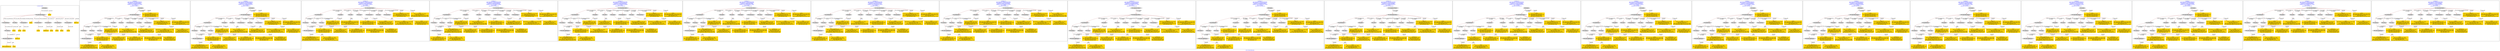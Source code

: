 digraph n0 {
fontcolor="blue"
remincross="true"
label="s10-s-18-artworks.json"
subgraph cluster_0 {
label="1-correct model"
n2[style="filled",color="white",fillcolor="lightgray",label="E12_Production1"];
n3[style="filled",color="white",fillcolor="lightgray",label="E21_Person1"];
n4[shape="plaintext",style="filled",fillcolor="gold",label="values"];
n5[style="filled",color="white",fillcolor="lightgray",label="E82_Actor_Appellation1"];
n6[shape="plaintext",style="filled",fillcolor="gold",label="auther_uri"];
n7[style="filled",color="white",fillcolor="lightgray",label="E22_Man-Made_Object1"];
n8[style="filled",color="white",fillcolor="lightgray",label="E35_Title1"];
n9[style="filled",color="white",fillcolor="lightgray",label="E8_Acquisition1"];
n10[shape="plaintext",style="filled",fillcolor="gold",label="values"];
n11[style="filled",color="white",fillcolor="lightgray",label="E54_Dimension1"];
n12[style="filled",color="white",fillcolor="lightgray",label="E57_Material1"];
n13[style="filled",color="white",fillcolor="lightgray",label="E78_Collection1"];
n14[style="filled",color="white",fillcolor="lightgray",label="E34_Inscription1"];
n15[shape="plaintext",style="filled",fillcolor="gold",label="object_uri"];
n16[shape="plaintext",style="filled",fillcolor="gold",label="values"];
n17[shape="plaintext",style="filled",fillcolor="gold",label="values"];
n18[style="filled",color="white",fillcolor="lightgray",label="E38_Image1"];
n19[shape="plaintext",style="filled",fillcolor="gold",label="values"];
n20[shape="plaintext",style="filled",fillcolor="gold",label="values"];
n21[shape="plaintext",style="filled",fillcolor="gold",label="material_uri"];
n22[shape="plaintext",style="filled",fillcolor="gold",label="values"];
n23[shape="plaintext",style="filled",fillcolor="gold",label="values"];
n24[shape="plaintext",style="filled",fillcolor="gold",label="values"];
n25[shape="plaintext",style="filled",fillcolor="gold",label="author_appellation_uri"];
n26[shape="plaintext",style="filled",fillcolor="gold",label="values"];
n27[shape="plaintext",style="filled",fillcolor="gold",label="values"];
}
subgraph cluster_1 {
label="candidate 0\nlink coherence:0.8076923076923077\nnode coherence:0.8076923076923077\nconfidence:0.38196608970694557\nmapping score:0.44099724357752884\ncost:25.99866\n-precision:0.5-recall:0.52"
n29[style="filled",color="white",fillcolor="lightgray",label="E12_Production1"];
n30[style="filled",color="white",fillcolor="lightgray",label="E21_Person1"];
n31[style="filled",color="white",fillcolor="lightgray",label="E39_Actor1"];
n32[style="filled",color="white",fillcolor="lightgray",label="E55_Type1"];
n33[style="filled",color="white",fillcolor="lightgray",label="E82_Actor_Appellation1"];
n34[style="filled",color="white",fillcolor="lightgray",label="E22_Man-Made_Object1"];
n35[style="filled",color="white",fillcolor="lightgray",label="E30_Right1"];
n36[style="filled",color="white",fillcolor="lightgray",label="E35_Title1"];
n37[style="filled",color="white",fillcolor="lightgray",label="E54_Dimension1"];
n38[style="filled",color="white",fillcolor="lightgray",label="E55_Type2"];
n39[style="filled",color="white",fillcolor="lightgray",label="E8_Acquisition1"];
n40[style="filled",color="white",fillcolor="lightgray",label="E38_Image1"];
n41[shape="plaintext",style="filled",fillcolor="gold",label="author_appellation_uri\n[E82_Actor_Appellation,classLink,0.627]\n[E21_Person,classLink,0.372]\n[E33_Linguistic_Object,P3_has_note,0.001]\n[E73_Information_Object,P3_has_note,0.001]"];
n42[shape="plaintext",style="filled",fillcolor="gold",label="values\n[E22_Man-Made_Object,P3_has_note,0.319]\n[E73_Information_Object,P3_has_note,0.269]\n[E55_Type,label,0.215]\n[E35_Title,label,0.197]"];
n43[shape="plaintext",style="filled",fillcolor="gold",label="values\n[E38_Image,classLink,0.539]\n[E22_Man-Made_Object,classLink,0.352]\n[E21_Person,classLink,0.055]\n[E39_Actor,classLink,0.054]"];
n44[shape="plaintext",style="filled",fillcolor="gold",label="object_uri\n[E22_Man-Made_Object,classLink,0.882]\n[E38_Image,classLink,0.04]\n[E22_Man-Made_Object,P3_has_note,0.04]\n[E35_Title,label,0.039]"];
n45[shape="plaintext",style="filled",fillcolor="gold",label="values\n[E54_Dimension,P3_has_note,0.6]\n[E30_Right,P3_has_note,0.144]\n[E22_Man-Made_Object,classLink,0.129]\n[E8_Acquisition,P3_has_note,0.126]"];
n46[shape="plaintext",style="filled",fillcolor="gold",label="values\n[E39_Actor,P3_has_note,0.316]\n[E35_Title,label,0.314]\n[E22_Man-Made_Object,P3_has_note,0.208]\n[E73_Information_Object,P3_has_note,0.163]"];
n47[shape="plaintext",style="filled",fillcolor="gold",label="values\n[E39_Actor,P3_has_note,0.521]\n[E35_Title,label,0.182]\n[E48_Place_Name,label,0.149]\n[E8_Acquisition,P3_has_note,0.148]"];
n48[shape="plaintext",style="filled",fillcolor="gold",label="values\n[E39_Actor,P3_has_note,0.798]\n[E82_Actor_Appellation,label,0.173]\n[E35_Title,label,0.016]\n[E22_Man-Made_Object,P3_has_note,0.013]"];
n49[shape="plaintext",style="filled",fillcolor="gold",label="material_uri\n[E55_Type,classLink,0.339]\n[E55_Type,label,0.236]\n[E57_Material,classLink,0.216]\n[E74_Group,classLink,0.209]"];
n50[shape="plaintext",style="filled",fillcolor="gold",label="values\n[E22_Man-Made_Object,P3_has_note,0.287]\n[E73_Information_Object,P3_has_note,0.253]\n[E35_Title,label,0.252]\n[E33_Linguistic_Object,P3_has_note,0.208]"];
n51[shape="plaintext",style="filled",fillcolor="gold",label="values\n[E39_Actor,P3_has_note,0.605]\n[E78_Collection,label,0.231]\n[E8_Acquisition,P3_has_note,0.101]\n[E35_Title,label,0.062]"];
n52[shape="plaintext",style="filled",fillcolor="gold",label="values\n[E29_Design_or_Procedure,P3_has_note,0.382]\n[E55_Type,label,0.326]\n[E12_Production,P3_has_note,0.255]\n[E22_Man-Made_Object,P3_has_note,0.037]"];
n53[shape="plaintext",style="filled",fillcolor="gold",label="values\n[E38_Image,classLink,0.547]\n[E22_Man-Made_Object,classLink,0.343]\n[E39_Actor,classLink,0.055]\n[E21_Person,classLink,0.055]"];
n54[shape="plaintext",style="filled",fillcolor="gold",label="values\n[E39_Actor,P3_has_note,0.434]\n[E30_Right,P3_has_note,0.225]\n[E8_Acquisition,P3_has_note,0.22]\n[E35_Title,label,0.121]"];
n55[shape="plaintext",style="filled",fillcolor="gold",label="auther_uri\n[E39_Actor,classLink,0.385]\n[E82_Actor_Appellation,classLink,0.288]\n[E21_Person,classLink,0.214]\n[E30_Right,P3_has_note,0.114]"];
}
subgraph cluster_2 {
label="candidate 1\nlink coherence:0.8076923076923077\nnode coherence:0.8076923076923077\nconfidence:0.3732561740549883\nmapping score:0.43809393836020977\ncost:25.99866\n-precision:0.5-recall:0.52"
n57[style="filled",color="white",fillcolor="lightgray",label="E12_Production1"];
n58[style="filled",color="white",fillcolor="lightgray",label="E21_Person1"];
n59[style="filled",color="white",fillcolor="lightgray",label="E39_Actor1"];
n60[style="filled",color="white",fillcolor="lightgray",label="E55_Type1"];
n61[style="filled",color="white",fillcolor="lightgray",label="E82_Actor_Appellation1"];
n62[style="filled",color="white",fillcolor="lightgray",label="E22_Man-Made_Object1"];
n63[style="filled",color="white",fillcolor="lightgray",label="E30_Right1"];
n64[style="filled",color="white",fillcolor="lightgray",label="E35_Title1"];
n65[style="filled",color="white",fillcolor="lightgray",label="E54_Dimension1"];
n66[style="filled",color="white",fillcolor="lightgray",label="E55_Type2"];
n67[style="filled",color="white",fillcolor="lightgray",label="E8_Acquisition1"];
n68[style="filled",color="white",fillcolor="lightgray",label="E38_Image1"];
n69[shape="plaintext",style="filled",fillcolor="gold",label="author_appellation_uri\n[E82_Actor_Appellation,classLink,0.627]\n[E21_Person,classLink,0.372]\n[E33_Linguistic_Object,P3_has_note,0.001]\n[E73_Information_Object,P3_has_note,0.001]"];
n70[shape="plaintext",style="filled",fillcolor="gold",label="values\n[E22_Man-Made_Object,P3_has_note,0.319]\n[E73_Information_Object,P3_has_note,0.269]\n[E55_Type,label,0.215]\n[E35_Title,label,0.197]"];
n71[shape="plaintext",style="filled",fillcolor="gold",label="values\n[E38_Image,classLink,0.539]\n[E22_Man-Made_Object,classLink,0.352]\n[E21_Person,classLink,0.055]\n[E39_Actor,classLink,0.054]"];
n72[shape="plaintext",style="filled",fillcolor="gold",label="object_uri\n[E22_Man-Made_Object,classLink,0.882]\n[E38_Image,classLink,0.04]\n[E22_Man-Made_Object,P3_has_note,0.04]\n[E35_Title,label,0.039]"];
n73[shape="plaintext",style="filled",fillcolor="gold",label="values\n[E54_Dimension,P3_has_note,0.6]\n[E30_Right,P3_has_note,0.144]\n[E22_Man-Made_Object,classLink,0.129]\n[E8_Acquisition,P3_has_note,0.126]"];
n74[shape="plaintext",style="filled",fillcolor="gold",label="values\n[E39_Actor,P3_has_note,0.316]\n[E35_Title,label,0.314]\n[E22_Man-Made_Object,P3_has_note,0.208]\n[E73_Information_Object,P3_has_note,0.163]"];
n75[shape="plaintext",style="filled",fillcolor="gold",label="values\n[E39_Actor,P3_has_note,0.605]\n[E78_Collection,label,0.231]\n[E8_Acquisition,P3_has_note,0.101]\n[E35_Title,label,0.062]"];
n76[shape="plaintext",style="filled",fillcolor="gold",label="values\n[E39_Actor,P3_has_note,0.798]\n[E82_Actor_Appellation,label,0.173]\n[E35_Title,label,0.016]\n[E22_Man-Made_Object,P3_has_note,0.013]"];
n77[shape="plaintext",style="filled",fillcolor="gold",label="material_uri\n[E55_Type,classLink,0.339]\n[E55_Type,label,0.236]\n[E57_Material,classLink,0.216]\n[E74_Group,classLink,0.209]"];
n78[shape="plaintext",style="filled",fillcolor="gold",label="values\n[E22_Man-Made_Object,P3_has_note,0.287]\n[E73_Information_Object,P3_has_note,0.253]\n[E35_Title,label,0.252]\n[E33_Linguistic_Object,P3_has_note,0.208]"];
n79[shape="plaintext",style="filled",fillcolor="gold",label="values\n[E39_Actor,P3_has_note,0.521]\n[E35_Title,label,0.182]\n[E48_Place_Name,label,0.149]\n[E8_Acquisition,P3_has_note,0.148]"];
n80[shape="plaintext",style="filled",fillcolor="gold",label="values\n[E29_Design_or_Procedure,P3_has_note,0.382]\n[E55_Type,label,0.326]\n[E12_Production,P3_has_note,0.255]\n[E22_Man-Made_Object,P3_has_note,0.037]"];
n81[shape="plaintext",style="filled",fillcolor="gold",label="values\n[E38_Image,classLink,0.547]\n[E22_Man-Made_Object,classLink,0.343]\n[E39_Actor,classLink,0.055]\n[E21_Person,classLink,0.055]"];
n82[shape="plaintext",style="filled",fillcolor="gold",label="values\n[E39_Actor,P3_has_note,0.434]\n[E30_Right,P3_has_note,0.225]\n[E8_Acquisition,P3_has_note,0.22]\n[E35_Title,label,0.121]"];
n83[shape="plaintext",style="filled",fillcolor="gold",label="auther_uri\n[E39_Actor,classLink,0.385]\n[E82_Actor_Appellation,classLink,0.288]\n[E21_Person,classLink,0.214]\n[E30_Right,P3_has_note,0.114]"];
}
subgraph cluster_3 {
label="candidate 10\nlink coherence:0.7692307692307693\nnode coherence:0.8076923076923077\nconfidence:0.3638378929903192\nmapping score:0.4349545113386534\ncost:25.9988\n-precision:0.38-recall:0.4"
n85[style="filled",color="white",fillcolor="lightgray",label="E12_Production1"];
n86[style="filled",color="white",fillcolor="lightgray",label="E21_Person1"];
n87[style="filled",color="white",fillcolor="lightgray",label="E39_Actor1"];
n88[style="filled",color="white",fillcolor="lightgray",label="E55_Type1"];
n89[style="filled",color="white",fillcolor="lightgray",label="E82_Actor_Appellation1"];
n90[style="filled",color="white",fillcolor="lightgray",label="E22_Man-Made_Object1"];
n91[style="filled",color="white",fillcolor="lightgray",label="E30_Right1"];
n92[style="filled",color="white",fillcolor="lightgray",label="E35_Title1"];
n93[style="filled",color="white",fillcolor="lightgray",label="E38_Image1"];
n94[style="filled",color="white",fillcolor="lightgray",label="E54_Dimension1"];
n95[style="filled",color="white",fillcolor="lightgray",label="E55_Type2"];
n96[style="filled",color="white",fillcolor="lightgray",label="E8_Acquisition1"];
n97[shape="plaintext",style="filled",fillcolor="gold",label="author_appellation_uri\n[E82_Actor_Appellation,classLink,0.627]\n[E21_Person,classLink,0.372]\n[E33_Linguistic_Object,P3_has_note,0.001]\n[E73_Information_Object,P3_has_note,0.001]"];
n98[shape="plaintext",style="filled",fillcolor="gold",label="values\n[E22_Man-Made_Object,P3_has_note,0.319]\n[E73_Information_Object,P3_has_note,0.269]\n[E55_Type,label,0.215]\n[E35_Title,label,0.197]"];
n99[shape="plaintext",style="filled",fillcolor="gold",label="values\n[E38_Image,classLink,0.539]\n[E22_Man-Made_Object,classLink,0.352]\n[E21_Person,classLink,0.055]\n[E39_Actor,classLink,0.054]"];
n100[shape="plaintext",style="filled",fillcolor="gold",label="object_uri\n[E22_Man-Made_Object,classLink,0.882]\n[E38_Image,classLink,0.04]\n[E22_Man-Made_Object,P3_has_note,0.04]\n[E35_Title,label,0.039]"];
n101[shape="plaintext",style="filled",fillcolor="gold",label="values\n[E54_Dimension,P3_has_note,0.6]\n[E30_Right,P3_has_note,0.144]\n[E22_Man-Made_Object,classLink,0.129]\n[E8_Acquisition,P3_has_note,0.126]"];
n102[shape="plaintext",style="filled",fillcolor="gold",label="values\n[E22_Man-Made_Object,P3_has_note,0.287]\n[E73_Information_Object,P3_has_note,0.253]\n[E35_Title,label,0.252]\n[E33_Linguistic_Object,P3_has_note,0.208]"];
n103[shape="plaintext",style="filled",fillcolor="gold",label="values\n[E39_Actor,P3_has_note,0.605]\n[E78_Collection,label,0.231]\n[E8_Acquisition,P3_has_note,0.101]\n[E35_Title,label,0.062]"];
n104[shape="plaintext",style="filled",fillcolor="gold",label="values\n[E39_Actor,P3_has_note,0.798]\n[E82_Actor_Appellation,label,0.173]\n[E35_Title,label,0.016]\n[E22_Man-Made_Object,P3_has_note,0.013]"];
n105[shape="plaintext",style="filled",fillcolor="gold",label="material_uri\n[E55_Type,classLink,0.339]\n[E55_Type,label,0.236]\n[E57_Material,classLink,0.216]\n[E74_Group,classLink,0.209]"];
n106[shape="plaintext",style="filled",fillcolor="gold",label="values\n[E39_Actor,P3_has_note,0.316]\n[E35_Title,label,0.314]\n[E22_Man-Made_Object,P3_has_note,0.208]\n[E73_Information_Object,P3_has_note,0.163]"];
n107[shape="plaintext",style="filled",fillcolor="gold",label="values\n[E39_Actor,P3_has_note,0.521]\n[E35_Title,label,0.182]\n[E48_Place_Name,label,0.149]\n[E8_Acquisition,P3_has_note,0.148]"];
n108[shape="plaintext",style="filled",fillcolor="gold",label="values\n[E29_Design_or_Procedure,P3_has_note,0.382]\n[E55_Type,label,0.326]\n[E12_Production,P3_has_note,0.255]\n[E22_Man-Made_Object,P3_has_note,0.037]"];
n109[shape="plaintext",style="filled",fillcolor="gold",label="values\n[E38_Image,classLink,0.547]\n[E22_Man-Made_Object,classLink,0.343]\n[E39_Actor,classLink,0.055]\n[E21_Person,classLink,0.055]"];
n110[shape="plaintext",style="filled",fillcolor="gold",label="values\n[E39_Actor,P3_has_note,0.434]\n[E30_Right,P3_has_note,0.225]\n[E8_Acquisition,P3_has_note,0.22]\n[E35_Title,label,0.121]"];
n111[shape="plaintext",style="filled",fillcolor="gold",label="auther_uri\n[E39_Actor,classLink,0.385]\n[E82_Actor_Appellation,classLink,0.288]\n[E21_Person,classLink,0.214]\n[E30_Right,P3_has_note,0.114]"];
}
subgraph cluster_4 {
label="candidate 11\nlink coherence:0.7692307692307693\nnode coherence:0.8076923076923077\nconfidence:0.3583904420990258\nmapping score:0.43313869437488894\ncost:25.9988\n-precision:0.42-recall:0.44"
n113[style="filled",color="white",fillcolor="lightgray",label="E12_Production1"];
n114[style="filled",color="white",fillcolor="lightgray",label="E21_Person1"];
n115[style="filled",color="white",fillcolor="lightgray",label="E39_Actor1"];
n116[style="filled",color="white",fillcolor="lightgray",label="E55_Type1"];
n117[style="filled",color="white",fillcolor="lightgray",label="E82_Actor_Appellation1"];
n118[style="filled",color="white",fillcolor="lightgray",label="E22_Man-Made_Object1"];
n119[style="filled",color="white",fillcolor="lightgray",label="E30_Right1"];
n120[style="filled",color="white",fillcolor="lightgray",label="E35_Title1"];
n121[style="filled",color="white",fillcolor="lightgray",label="E38_Image1"];
n122[style="filled",color="white",fillcolor="lightgray",label="E54_Dimension1"];
n123[style="filled",color="white",fillcolor="lightgray",label="E55_Type2"];
n124[style="filled",color="white",fillcolor="lightgray",label="E8_Acquisition1"];
n125[shape="plaintext",style="filled",fillcolor="gold",label="values\n[E22_Man-Made_Object,P3_has_note,0.319]\n[E73_Information_Object,P3_has_note,0.269]\n[E55_Type,label,0.215]\n[E35_Title,label,0.197]"];
n126[shape="plaintext",style="filled",fillcolor="gold",label="auther_uri\n[E39_Actor,classLink,0.385]\n[E82_Actor_Appellation,classLink,0.288]\n[E21_Person,classLink,0.214]\n[E30_Right,P3_has_note,0.114]"];
n127[shape="plaintext",style="filled",fillcolor="gold",label="author_appellation_uri\n[E82_Actor_Appellation,classLink,0.627]\n[E21_Person,classLink,0.372]\n[E33_Linguistic_Object,P3_has_note,0.001]\n[E73_Information_Object,P3_has_note,0.001]"];
n128[shape="plaintext",style="filled",fillcolor="gold",label="object_uri\n[E22_Man-Made_Object,classLink,0.882]\n[E38_Image,classLink,0.04]\n[E22_Man-Made_Object,P3_has_note,0.04]\n[E35_Title,label,0.039]"];
n129[shape="plaintext",style="filled",fillcolor="gold",label="values\n[E54_Dimension,P3_has_note,0.6]\n[E30_Right,P3_has_note,0.144]\n[E22_Man-Made_Object,classLink,0.129]\n[E8_Acquisition,P3_has_note,0.126]"];
n130[shape="plaintext",style="filled",fillcolor="gold",label="values\n[E39_Actor,P3_has_note,0.316]\n[E35_Title,label,0.314]\n[E22_Man-Made_Object,P3_has_note,0.208]\n[E73_Information_Object,P3_has_note,0.163]"];
n131[shape="plaintext",style="filled",fillcolor="gold",label="values\n[E39_Actor,P3_has_note,0.521]\n[E35_Title,label,0.182]\n[E48_Place_Name,label,0.149]\n[E8_Acquisition,P3_has_note,0.148]"];
n132[shape="plaintext",style="filled",fillcolor="gold",label="values\n[E39_Actor,P3_has_note,0.798]\n[E82_Actor_Appellation,label,0.173]\n[E35_Title,label,0.016]\n[E22_Man-Made_Object,P3_has_note,0.013]"];
n133[shape="plaintext",style="filled",fillcolor="gold",label="material_uri\n[E55_Type,classLink,0.339]\n[E55_Type,label,0.236]\n[E57_Material,classLink,0.216]\n[E74_Group,classLink,0.209]"];
n134[shape="plaintext",style="filled",fillcolor="gold",label="values\n[E22_Man-Made_Object,P3_has_note,0.287]\n[E73_Information_Object,P3_has_note,0.253]\n[E35_Title,label,0.252]\n[E33_Linguistic_Object,P3_has_note,0.208]"];
n135[shape="plaintext",style="filled",fillcolor="gold",label="values\n[E39_Actor,P3_has_note,0.605]\n[E78_Collection,label,0.231]\n[E8_Acquisition,P3_has_note,0.101]\n[E35_Title,label,0.062]"];
n136[shape="plaintext",style="filled",fillcolor="gold",label="values\n[E29_Design_or_Procedure,P3_has_note,0.382]\n[E55_Type,label,0.326]\n[E12_Production,P3_has_note,0.255]\n[E22_Man-Made_Object,P3_has_note,0.037]"];
n137[shape="plaintext",style="filled",fillcolor="gold",label="values\n[E38_Image,classLink,0.547]\n[E22_Man-Made_Object,classLink,0.343]\n[E39_Actor,classLink,0.055]\n[E21_Person,classLink,0.055]"];
n138[shape="plaintext",style="filled",fillcolor="gold",label="values\n[E39_Actor,P3_has_note,0.434]\n[E30_Right,P3_has_note,0.225]\n[E8_Acquisition,P3_has_note,0.22]\n[E35_Title,label,0.121]"];
n139[shape="plaintext",style="filled",fillcolor="gold",label="values\n[E38_Image,classLink,0.539]\n[E22_Man-Made_Object,classLink,0.352]\n[E21_Person,classLink,0.055]\n[E39_Actor,classLink,0.054]"];
}
subgraph cluster_5 {
label="candidate 12\nlink coherence:0.7692307692307693\nnode coherence:0.8076923076923077\nconfidence:0.3508020859853548\nmapping score:0.43060924233699865\ncost:25.9988\n-precision:0.42-recall:0.44"
n141[style="filled",color="white",fillcolor="lightgray",label="E12_Production1"];
n142[style="filled",color="white",fillcolor="lightgray",label="E21_Person1"];
n143[style="filled",color="white",fillcolor="lightgray",label="E39_Actor1"];
n144[style="filled",color="white",fillcolor="lightgray",label="E55_Type1"];
n145[style="filled",color="white",fillcolor="lightgray",label="E82_Actor_Appellation1"];
n146[style="filled",color="white",fillcolor="lightgray",label="E22_Man-Made_Object1"];
n147[style="filled",color="white",fillcolor="lightgray",label="E30_Right1"];
n148[style="filled",color="white",fillcolor="lightgray",label="E35_Title1"];
n149[style="filled",color="white",fillcolor="lightgray",label="E38_Image1"];
n150[style="filled",color="white",fillcolor="lightgray",label="E54_Dimension1"];
n151[style="filled",color="white",fillcolor="lightgray",label="E55_Type2"];
n152[style="filled",color="white",fillcolor="lightgray",label="E8_Acquisition1"];
n153[shape="plaintext",style="filled",fillcolor="gold",label="author_appellation_uri\n[E82_Actor_Appellation,classLink,0.627]\n[E21_Person,classLink,0.372]\n[E33_Linguistic_Object,P3_has_note,0.001]\n[E73_Information_Object,P3_has_note,0.001]"];
n154[shape="plaintext",style="filled",fillcolor="gold",label="values\n[E22_Man-Made_Object,P3_has_note,0.319]\n[E73_Information_Object,P3_has_note,0.269]\n[E55_Type,label,0.215]\n[E35_Title,label,0.197]"];
n155[shape="plaintext",style="filled",fillcolor="gold",label="values\n[E38_Image,classLink,0.539]\n[E22_Man-Made_Object,classLink,0.352]\n[E21_Person,classLink,0.055]\n[E39_Actor,classLink,0.054]"];
n156[shape="plaintext",style="filled",fillcolor="gold",label="object_uri\n[E22_Man-Made_Object,classLink,0.882]\n[E38_Image,classLink,0.04]\n[E22_Man-Made_Object,P3_has_note,0.04]\n[E35_Title,label,0.039]"];
n157[shape="plaintext",style="filled",fillcolor="gold",label="values\n[E54_Dimension,P3_has_note,0.6]\n[E30_Right,P3_has_note,0.144]\n[E22_Man-Made_Object,classLink,0.129]\n[E8_Acquisition,P3_has_note,0.126]"];
n158[shape="plaintext",style="filled",fillcolor="gold",label="values\n[E39_Actor,P3_has_note,0.521]\n[E35_Title,label,0.182]\n[E48_Place_Name,label,0.149]\n[E8_Acquisition,P3_has_note,0.148]"];
n159[shape="plaintext",style="filled",fillcolor="gold",label="values\n[E39_Actor,P3_has_note,0.605]\n[E78_Collection,label,0.231]\n[E8_Acquisition,P3_has_note,0.101]\n[E35_Title,label,0.062]"];
n160[shape="plaintext",style="filled",fillcolor="gold",label="values\n[E39_Actor,P3_has_note,0.798]\n[E82_Actor_Appellation,label,0.173]\n[E35_Title,label,0.016]\n[E22_Man-Made_Object,P3_has_note,0.013]"];
n161[shape="plaintext",style="filled",fillcolor="gold",label="material_uri\n[E55_Type,classLink,0.339]\n[E55_Type,label,0.236]\n[E57_Material,classLink,0.216]\n[E74_Group,classLink,0.209]"];
n162[shape="plaintext",style="filled",fillcolor="gold",label="values\n[E22_Man-Made_Object,P3_has_note,0.287]\n[E73_Information_Object,P3_has_note,0.253]\n[E35_Title,label,0.252]\n[E33_Linguistic_Object,P3_has_note,0.208]"];
n163[shape="plaintext",style="filled",fillcolor="gold",label="values\n[E39_Actor,P3_has_note,0.316]\n[E35_Title,label,0.314]\n[E22_Man-Made_Object,P3_has_note,0.208]\n[E73_Information_Object,P3_has_note,0.163]"];
n164[shape="plaintext",style="filled",fillcolor="gold",label="values\n[E29_Design_or_Procedure,P3_has_note,0.382]\n[E55_Type,label,0.326]\n[E12_Production,P3_has_note,0.255]\n[E22_Man-Made_Object,P3_has_note,0.037]"];
n165[shape="plaintext",style="filled",fillcolor="gold",label="values\n[E38_Image,classLink,0.547]\n[E22_Man-Made_Object,classLink,0.343]\n[E39_Actor,classLink,0.055]\n[E21_Person,classLink,0.055]"];
n166[shape="plaintext",style="filled",fillcolor="gold",label="values\n[E39_Actor,P3_has_note,0.434]\n[E30_Right,P3_has_note,0.225]\n[E8_Acquisition,P3_has_note,0.22]\n[E35_Title,label,0.121]"];
n167[shape="plaintext",style="filled",fillcolor="gold",label="auther_uri\n[E39_Actor,classLink,0.385]\n[E82_Actor_Appellation,classLink,0.288]\n[E21_Person,classLink,0.214]\n[E30_Right,P3_has_note,0.114]"];
}
subgraph cluster_6 {
label="candidate 13\nlink coherence:0.7692307692307693\nnode coherence:0.8076923076923077\nconfidence:0.3496805264470685\nmapping score:0.43023538915756987\ncost:25.9988\n-precision:0.42-recall:0.44"
n169[style="filled",color="white",fillcolor="lightgray",label="E12_Production1"];
n170[style="filled",color="white",fillcolor="lightgray",label="E21_Person1"];
n171[style="filled",color="white",fillcolor="lightgray",label="E39_Actor1"];
n172[style="filled",color="white",fillcolor="lightgray",label="E55_Type1"];
n173[style="filled",color="white",fillcolor="lightgray",label="E82_Actor_Appellation1"];
n174[style="filled",color="white",fillcolor="lightgray",label="E22_Man-Made_Object1"];
n175[style="filled",color="white",fillcolor="lightgray",label="E30_Right1"];
n176[style="filled",color="white",fillcolor="lightgray",label="E35_Title1"];
n177[style="filled",color="white",fillcolor="lightgray",label="E38_Image1"];
n178[style="filled",color="white",fillcolor="lightgray",label="E54_Dimension1"];
n179[style="filled",color="white",fillcolor="lightgray",label="E55_Type2"];
n180[style="filled",color="white",fillcolor="lightgray",label="E8_Acquisition1"];
n181[shape="plaintext",style="filled",fillcolor="gold",label="values\n[E22_Man-Made_Object,P3_has_note,0.319]\n[E73_Information_Object,P3_has_note,0.269]\n[E55_Type,label,0.215]\n[E35_Title,label,0.197]"];
n182[shape="plaintext",style="filled",fillcolor="gold",label="auther_uri\n[E39_Actor,classLink,0.385]\n[E82_Actor_Appellation,classLink,0.288]\n[E21_Person,classLink,0.214]\n[E30_Right,P3_has_note,0.114]"];
n183[shape="plaintext",style="filled",fillcolor="gold",label="author_appellation_uri\n[E82_Actor_Appellation,classLink,0.627]\n[E21_Person,classLink,0.372]\n[E33_Linguistic_Object,P3_has_note,0.001]\n[E73_Information_Object,P3_has_note,0.001]"];
n184[shape="plaintext",style="filled",fillcolor="gold",label="object_uri\n[E22_Man-Made_Object,classLink,0.882]\n[E38_Image,classLink,0.04]\n[E22_Man-Made_Object,P3_has_note,0.04]\n[E35_Title,label,0.039]"];
n185[shape="plaintext",style="filled",fillcolor="gold",label="values\n[E54_Dimension,P3_has_note,0.6]\n[E30_Right,P3_has_note,0.144]\n[E22_Man-Made_Object,classLink,0.129]\n[E8_Acquisition,P3_has_note,0.126]"];
n186[shape="plaintext",style="filled",fillcolor="gold",label="values\n[E39_Actor,P3_has_note,0.316]\n[E35_Title,label,0.314]\n[E22_Man-Made_Object,P3_has_note,0.208]\n[E73_Information_Object,P3_has_note,0.163]"];
n187[shape="plaintext",style="filled",fillcolor="gold",label="values\n[E39_Actor,P3_has_note,0.605]\n[E78_Collection,label,0.231]\n[E8_Acquisition,P3_has_note,0.101]\n[E35_Title,label,0.062]"];
n188[shape="plaintext",style="filled",fillcolor="gold",label="values\n[E39_Actor,P3_has_note,0.798]\n[E82_Actor_Appellation,label,0.173]\n[E35_Title,label,0.016]\n[E22_Man-Made_Object,P3_has_note,0.013]"];
n189[shape="plaintext",style="filled",fillcolor="gold",label="material_uri\n[E55_Type,classLink,0.339]\n[E55_Type,label,0.236]\n[E57_Material,classLink,0.216]\n[E74_Group,classLink,0.209]"];
n190[shape="plaintext",style="filled",fillcolor="gold",label="values\n[E22_Man-Made_Object,P3_has_note,0.287]\n[E73_Information_Object,P3_has_note,0.253]\n[E35_Title,label,0.252]\n[E33_Linguistic_Object,P3_has_note,0.208]"];
n191[shape="plaintext",style="filled",fillcolor="gold",label="values\n[E39_Actor,P3_has_note,0.521]\n[E35_Title,label,0.182]\n[E48_Place_Name,label,0.149]\n[E8_Acquisition,P3_has_note,0.148]"];
n192[shape="plaintext",style="filled",fillcolor="gold",label="values\n[E29_Design_or_Procedure,P3_has_note,0.382]\n[E55_Type,label,0.326]\n[E12_Production,P3_has_note,0.255]\n[E22_Man-Made_Object,P3_has_note,0.037]"];
n193[shape="plaintext",style="filled",fillcolor="gold",label="values\n[E38_Image,classLink,0.547]\n[E22_Man-Made_Object,classLink,0.343]\n[E39_Actor,classLink,0.055]\n[E21_Person,classLink,0.055]"];
n194[shape="plaintext",style="filled",fillcolor="gold",label="values\n[E39_Actor,P3_has_note,0.434]\n[E30_Right,P3_has_note,0.225]\n[E8_Acquisition,P3_has_note,0.22]\n[E35_Title,label,0.121]"];
n195[shape="plaintext",style="filled",fillcolor="gold",label="values\n[E38_Image,classLink,0.539]\n[E22_Man-Made_Object,classLink,0.352]\n[E21_Person,classLink,0.055]\n[E39_Actor,classLink,0.054]"];
}
subgraph cluster_7 {
label="candidate 14\nlink coherence:0.7692307692307693\nnode coherence:0.8076923076923077\nconfidence:0.34922004701514736\nmapping score:0.43008189601359614\ncost:25.9988\n-precision:0.38-recall:0.4"
n197[style="filled",color="white",fillcolor="lightgray",label="E12_Production1"];
n198[style="filled",color="white",fillcolor="lightgray",label="E21_Person1"];
n199[style="filled",color="white",fillcolor="lightgray",label="E39_Actor1"];
n200[style="filled",color="white",fillcolor="lightgray",label="E55_Type1"];
n201[style="filled",color="white",fillcolor="lightgray",label="E82_Actor_Appellation1"];
n202[style="filled",color="white",fillcolor="lightgray",label="E22_Man-Made_Object1"];
n203[style="filled",color="white",fillcolor="lightgray",label="E30_Right1"];
n204[style="filled",color="white",fillcolor="lightgray",label="E35_Title1"];
n205[style="filled",color="white",fillcolor="lightgray",label="E38_Image1"];
n206[style="filled",color="white",fillcolor="lightgray",label="E54_Dimension1"];
n207[style="filled",color="white",fillcolor="lightgray",label="E55_Type2"];
n208[style="filled",color="white",fillcolor="lightgray",label="E8_Acquisition1"];
n209[shape="plaintext",style="filled",fillcolor="gold",label="values\n[E22_Man-Made_Object,P3_has_note,0.319]\n[E73_Information_Object,P3_has_note,0.269]\n[E55_Type,label,0.215]\n[E35_Title,label,0.197]"];
n210[shape="plaintext",style="filled",fillcolor="gold",label="auther_uri\n[E39_Actor,classLink,0.385]\n[E82_Actor_Appellation,classLink,0.288]\n[E21_Person,classLink,0.214]\n[E30_Right,P3_has_note,0.114]"];
n211[shape="plaintext",style="filled",fillcolor="gold",label="author_appellation_uri\n[E82_Actor_Appellation,classLink,0.627]\n[E21_Person,classLink,0.372]\n[E33_Linguistic_Object,P3_has_note,0.001]\n[E73_Information_Object,P3_has_note,0.001]"];
n212[shape="plaintext",style="filled",fillcolor="gold",label="object_uri\n[E22_Man-Made_Object,classLink,0.882]\n[E38_Image,classLink,0.04]\n[E22_Man-Made_Object,P3_has_note,0.04]\n[E35_Title,label,0.039]"];
n213[shape="plaintext",style="filled",fillcolor="gold",label="values\n[E54_Dimension,P3_has_note,0.6]\n[E30_Right,P3_has_note,0.144]\n[E22_Man-Made_Object,classLink,0.129]\n[E8_Acquisition,P3_has_note,0.126]"];
n214[shape="plaintext",style="filled",fillcolor="gold",label="values\n[E39_Actor,P3_has_note,0.316]\n[E35_Title,label,0.314]\n[E22_Man-Made_Object,P3_has_note,0.208]\n[E73_Information_Object,P3_has_note,0.163]"];
n215[shape="plaintext",style="filled",fillcolor="gold",label="values\n[E39_Actor,P3_has_note,0.605]\n[E78_Collection,label,0.231]\n[E8_Acquisition,P3_has_note,0.101]\n[E35_Title,label,0.062]"];
n216[shape="plaintext",style="filled",fillcolor="gold",label="values\n[E39_Actor,P3_has_note,0.798]\n[E82_Actor_Appellation,label,0.173]\n[E35_Title,label,0.016]\n[E22_Man-Made_Object,P3_has_note,0.013]"];
n217[shape="plaintext",style="filled",fillcolor="gold",label="material_uri\n[E55_Type,classLink,0.339]\n[E55_Type,label,0.236]\n[E57_Material,classLink,0.216]\n[E74_Group,classLink,0.209]"];
n218[shape="plaintext",style="filled",fillcolor="gold",label="values\n[E22_Man-Made_Object,P3_has_note,0.287]\n[E73_Information_Object,P3_has_note,0.253]\n[E35_Title,label,0.252]\n[E33_Linguistic_Object,P3_has_note,0.208]"];
n219[shape="plaintext",style="filled",fillcolor="gold",label="values\n[E39_Actor,P3_has_note,0.521]\n[E35_Title,label,0.182]\n[E48_Place_Name,label,0.149]\n[E8_Acquisition,P3_has_note,0.148]"];
n220[shape="plaintext",style="filled",fillcolor="gold",label="values\n[E29_Design_or_Procedure,P3_has_note,0.382]\n[E55_Type,label,0.326]\n[E12_Production,P3_has_note,0.255]\n[E22_Man-Made_Object,P3_has_note,0.037]"];
n221[shape="plaintext",style="filled",fillcolor="gold",label="values\n[E38_Image,classLink,0.539]\n[E22_Man-Made_Object,classLink,0.352]\n[E21_Person,classLink,0.055]\n[E39_Actor,classLink,0.054]"];
n222[shape="plaintext",style="filled",fillcolor="gold",label="values\n[E39_Actor,P3_has_note,0.434]\n[E30_Right,P3_has_note,0.225]\n[E8_Acquisition,P3_has_note,0.22]\n[E35_Title,label,0.121]"];
n223[shape="plaintext",style="filled",fillcolor="gold",label="values\n[E38_Image,classLink,0.547]\n[E22_Man-Made_Object,classLink,0.343]\n[E39_Actor,classLink,0.055]\n[E21_Person,classLink,0.055]"];
}
subgraph cluster_8 {
label="candidate 15\nlink coherence:0.7692307692307693\nnode coherence:0.8076923076923077\nconfidence:0.34897216103435685\nmapping score:0.4299992673533326\ncost:25.9988\n-precision:0.35-recall:0.36"
n225[style="filled",color="white",fillcolor="lightgray",label="E12_Production1"];
n226[style="filled",color="white",fillcolor="lightgray",label="E21_Person1"];
n227[style="filled",color="white",fillcolor="lightgray",label="E39_Actor1"];
n228[style="filled",color="white",fillcolor="lightgray",label="E55_Type1"];
n229[style="filled",color="white",fillcolor="lightgray",label="E82_Actor_Appellation1"];
n230[style="filled",color="white",fillcolor="lightgray",label="E22_Man-Made_Object1"];
n231[style="filled",color="white",fillcolor="lightgray",label="E30_Right1"];
n232[style="filled",color="white",fillcolor="lightgray",label="E35_Title1"];
n233[style="filled",color="white",fillcolor="lightgray",label="E38_Image1"];
n234[style="filled",color="white",fillcolor="lightgray",label="E54_Dimension1"];
n235[style="filled",color="white",fillcolor="lightgray",label="E55_Type2"];
n236[style="filled",color="white",fillcolor="lightgray",label="E8_Acquisition1"];
n237[shape="plaintext",style="filled",fillcolor="gold",label="values\n[E22_Man-Made_Object,P3_has_note,0.319]\n[E73_Information_Object,P3_has_note,0.269]\n[E55_Type,label,0.215]\n[E35_Title,label,0.197]"];
n238[shape="plaintext",style="filled",fillcolor="gold",label="auther_uri\n[E39_Actor,classLink,0.385]\n[E82_Actor_Appellation,classLink,0.288]\n[E21_Person,classLink,0.214]\n[E30_Right,P3_has_note,0.114]"];
n239[shape="plaintext",style="filled",fillcolor="gold",label="author_appellation_uri\n[E82_Actor_Appellation,classLink,0.627]\n[E21_Person,classLink,0.372]\n[E33_Linguistic_Object,P3_has_note,0.001]\n[E73_Information_Object,P3_has_note,0.001]"];
n240[shape="plaintext",style="filled",fillcolor="gold",label="object_uri\n[E22_Man-Made_Object,classLink,0.882]\n[E38_Image,classLink,0.04]\n[E22_Man-Made_Object,P3_has_note,0.04]\n[E35_Title,label,0.039]"];
n241[shape="plaintext",style="filled",fillcolor="gold",label="values\n[E54_Dimension,P3_has_note,0.6]\n[E30_Right,P3_has_note,0.144]\n[E22_Man-Made_Object,classLink,0.129]\n[E8_Acquisition,P3_has_note,0.126]"];
n242[shape="plaintext",style="filled",fillcolor="gold",label="values\n[E22_Man-Made_Object,P3_has_note,0.287]\n[E73_Information_Object,P3_has_note,0.253]\n[E35_Title,label,0.252]\n[E33_Linguistic_Object,P3_has_note,0.208]"];
n243[shape="plaintext",style="filled",fillcolor="gold",label="values\n[E39_Actor,P3_has_note,0.521]\n[E35_Title,label,0.182]\n[E48_Place_Name,label,0.149]\n[E8_Acquisition,P3_has_note,0.148]"];
n244[shape="plaintext",style="filled",fillcolor="gold",label="values\n[E39_Actor,P3_has_note,0.798]\n[E82_Actor_Appellation,label,0.173]\n[E35_Title,label,0.016]\n[E22_Man-Made_Object,P3_has_note,0.013]"];
n245[shape="plaintext",style="filled",fillcolor="gold",label="material_uri\n[E55_Type,classLink,0.339]\n[E55_Type,label,0.236]\n[E57_Material,classLink,0.216]\n[E74_Group,classLink,0.209]"];
n246[shape="plaintext",style="filled",fillcolor="gold",label="values\n[E39_Actor,P3_has_note,0.316]\n[E35_Title,label,0.314]\n[E22_Man-Made_Object,P3_has_note,0.208]\n[E73_Information_Object,P3_has_note,0.163]"];
n247[shape="plaintext",style="filled",fillcolor="gold",label="values\n[E39_Actor,P3_has_note,0.605]\n[E78_Collection,label,0.231]\n[E8_Acquisition,P3_has_note,0.101]\n[E35_Title,label,0.062]"];
n248[shape="plaintext",style="filled",fillcolor="gold",label="values\n[E29_Design_or_Procedure,P3_has_note,0.382]\n[E55_Type,label,0.326]\n[E12_Production,P3_has_note,0.255]\n[E22_Man-Made_Object,P3_has_note,0.037]"];
n249[shape="plaintext",style="filled",fillcolor="gold",label="values\n[E38_Image,classLink,0.547]\n[E22_Man-Made_Object,classLink,0.343]\n[E39_Actor,classLink,0.055]\n[E21_Person,classLink,0.055]"];
n250[shape="plaintext",style="filled",fillcolor="gold",label="values\n[E39_Actor,P3_has_note,0.434]\n[E30_Right,P3_has_note,0.225]\n[E8_Acquisition,P3_has_note,0.22]\n[E35_Title,label,0.121]"];
n251[shape="plaintext",style="filled",fillcolor="gold",label="values\n[E38_Image,classLink,0.539]\n[E22_Man-Made_Object,classLink,0.352]\n[E21_Person,classLink,0.055]\n[E39_Actor,classLink,0.054]"];
}
subgraph cluster_9 {
label="candidate 16\nlink coherence:0.7407407407407407\nnode coherence:0.8076923076923077\nconfidence:0.38196608970694557\nmapping score:0.44099724357752884\ncost:26.99877\n-precision:0.44-recall:0.48"
n253[style="filled",color="white",fillcolor="lightgray",label="E12_Production1"];
n254[style="filled",color="white",fillcolor="lightgray",label="E21_Person1"];
n255[style="filled",color="white",fillcolor="lightgray",label="E39_Actor1"];
n256[style="filled",color="white",fillcolor="lightgray",label="E55_Type1"];
n257[style="filled",color="white",fillcolor="lightgray",label="E82_Actor_Appellation1"];
n258[style="filled",color="white",fillcolor="lightgray",label="E22_Man-Made_Object1"];
n259[style="filled",color="white",fillcolor="lightgray",label="E30_Right1"];
n260[style="filled",color="white",fillcolor="lightgray",label="E35_Title1"];
n261[style="filled",color="white",fillcolor="lightgray",label="E38_Image1"];
n262[style="filled",color="white",fillcolor="lightgray",label="E54_Dimension1"];
n263[style="filled",color="white",fillcolor="lightgray",label="E55_Type2"];
n264[style="filled",color="white",fillcolor="lightgray",label="E8_Acquisition1"];
n265[style="filled",color="white",fillcolor="lightgray",label="E33_Linguistic_Object2"];
n266[shape="plaintext",style="filled",fillcolor="gold",label="author_appellation_uri\n[E82_Actor_Appellation,classLink,0.627]\n[E21_Person,classLink,0.372]\n[E33_Linguistic_Object,P3_has_note,0.001]\n[E73_Information_Object,P3_has_note,0.001]"];
n267[shape="plaintext",style="filled",fillcolor="gold",label="values\n[E22_Man-Made_Object,P3_has_note,0.319]\n[E73_Information_Object,P3_has_note,0.269]\n[E55_Type,label,0.215]\n[E35_Title,label,0.197]"];
n268[shape="plaintext",style="filled",fillcolor="gold",label="values\n[E38_Image,classLink,0.539]\n[E22_Man-Made_Object,classLink,0.352]\n[E21_Person,classLink,0.055]\n[E39_Actor,classLink,0.054]"];
n269[shape="plaintext",style="filled",fillcolor="gold",label="object_uri\n[E22_Man-Made_Object,classLink,0.882]\n[E38_Image,classLink,0.04]\n[E22_Man-Made_Object,P3_has_note,0.04]\n[E35_Title,label,0.039]"];
n270[shape="plaintext",style="filled",fillcolor="gold",label="values\n[E54_Dimension,P3_has_note,0.6]\n[E30_Right,P3_has_note,0.144]\n[E22_Man-Made_Object,classLink,0.129]\n[E8_Acquisition,P3_has_note,0.126]"];
n271[shape="plaintext",style="filled",fillcolor="gold",label="values\n[E39_Actor,P3_has_note,0.316]\n[E35_Title,label,0.314]\n[E22_Man-Made_Object,P3_has_note,0.208]\n[E73_Information_Object,P3_has_note,0.163]"];
n272[shape="plaintext",style="filled",fillcolor="gold",label="values\n[E39_Actor,P3_has_note,0.521]\n[E35_Title,label,0.182]\n[E48_Place_Name,label,0.149]\n[E8_Acquisition,P3_has_note,0.148]"];
n273[shape="plaintext",style="filled",fillcolor="gold",label="values\n[E39_Actor,P3_has_note,0.798]\n[E82_Actor_Appellation,label,0.173]\n[E35_Title,label,0.016]\n[E22_Man-Made_Object,P3_has_note,0.013]"];
n274[shape="plaintext",style="filled",fillcolor="gold",label="material_uri\n[E55_Type,classLink,0.339]\n[E55_Type,label,0.236]\n[E57_Material,classLink,0.216]\n[E74_Group,classLink,0.209]"];
n275[shape="plaintext",style="filled",fillcolor="gold",label="values\n[E22_Man-Made_Object,P3_has_note,0.287]\n[E73_Information_Object,P3_has_note,0.253]\n[E35_Title,label,0.252]\n[E33_Linguistic_Object,P3_has_note,0.208]"];
n276[shape="plaintext",style="filled",fillcolor="gold",label="values\n[E39_Actor,P3_has_note,0.605]\n[E78_Collection,label,0.231]\n[E8_Acquisition,P3_has_note,0.101]\n[E35_Title,label,0.062]"];
n277[shape="plaintext",style="filled",fillcolor="gold",label="values\n[E29_Design_or_Procedure,P3_has_note,0.382]\n[E55_Type,label,0.326]\n[E12_Production,P3_has_note,0.255]\n[E22_Man-Made_Object,P3_has_note,0.037]"];
n278[shape="plaintext",style="filled",fillcolor="gold",label="values\n[E38_Image,classLink,0.547]\n[E22_Man-Made_Object,classLink,0.343]\n[E39_Actor,classLink,0.055]\n[E21_Person,classLink,0.055]"];
n279[shape="plaintext",style="filled",fillcolor="gold",label="values\n[E39_Actor,P3_has_note,0.434]\n[E30_Right,P3_has_note,0.225]\n[E8_Acquisition,P3_has_note,0.22]\n[E35_Title,label,0.121]"];
n280[shape="plaintext",style="filled",fillcolor="gold",label="auther_uri\n[E39_Actor,classLink,0.385]\n[E82_Actor_Appellation,classLink,0.288]\n[E21_Person,classLink,0.214]\n[E30_Right,P3_has_note,0.114]"];
}
subgraph cluster_10 {
label="candidate 17\nlink coherence:0.7407407407407407\nnode coherence:0.8076923076923077\nconfidence:0.38196608970694557\nmapping score:0.44099724357752884\ncost:125.99865\n-precision:0.48-recall:0.52"
n282[style="filled",color="white",fillcolor="lightgray",label="E12_Production1"];
n283[style="filled",color="white",fillcolor="lightgray",label="E21_Person1"];
n284[style="filled",color="white",fillcolor="lightgray",label="E39_Actor1"];
n285[style="filled",color="white",fillcolor="lightgray",label="E55_Type1"];
n286[style="filled",color="white",fillcolor="lightgray",label="E82_Actor_Appellation1"];
n287[style="filled",color="white",fillcolor="lightgray",label="E22_Man-Made_Object1"];
n288[style="filled",color="white",fillcolor="lightgray",label="E21_Person2"];
n289[style="filled",color="white",fillcolor="lightgray",label="E30_Right1"];
n290[style="filled",color="white",fillcolor="lightgray",label="E35_Title1"];
n291[style="filled",color="white",fillcolor="lightgray",label="E54_Dimension1"];
n292[style="filled",color="white",fillcolor="lightgray",label="E55_Type2"];
n293[style="filled",color="white",fillcolor="lightgray",label="E8_Acquisition1"];
n294[style="filled",color="white",fillcolor="lightgray",label="E38_Image1"];
n295[shape="plaintext",style="filled",fillcolor="gold",label="author_appellation_uri\n[E82_Actor_Appellation,classLink,0.627]\n[E21_Person,classLink,0.372]\n[E33_Linguistic_Object,P3_has_note,0.001]\n[E73_Information_Object,P3_has_note,0.001]"];
n296[shape="plaintext",style="filled",fillcolor="gold",label="values\n[E22_Man-Made_Object,P3_has_note,0.319]\n[E73_Information_Object,P3_has_note,0.269]\n[E55_Type,label,0.215]\n[E35_Title,label,0.197]"];
n297[shape="plaintext",style="filled",fillcolor="gold",label="object_uri\n[E22_Man-Made_Object,classLink,0.882]\n[E38_Image,classLink,0.04]\n[E22_Man-Made_Object,P3_has_note,0.04]\n[E35_Title,label,0.039]"];
n298[shape="plaintext",style="filled",fillcolor="gold",label="values\n[E54_Dimension,P3_has_note,0.6]\n[E30_Right,P3_has_note,0.144]\n[E22_Man-Made_Object,classLink,0.129]\n[E8_Acquisition,P3_has_note,0.126]"];
n299[shape="plaintext",style="filled",fillcolor="gold",label="values\n[E39_Actor,P3_has_note,0.316]\n[E35_Title,label,0.314]\n[E22_Man-Made_Object,P3_has_note,0.208]\n[E73_Information_Object,P3_has_note,0.163]"];
n300[shape="plaintext",style="filled",fillcolor="gold",label="values\n[E39_Actor,P3_has_note,0.521]\n[E35_Title,label,0.182]\n[E48_Place_Name,label,0.149]\n[E8_Acquisition,P3_has_note,0.148]"];
n301[shape="plaintext",style="filled",fillcolor="gold",label="values\n[E39_Actor,P3_has_note,0.798]\n[E82_Actor_Appellation,label,0.173]\n[E35_Title,label,0.016]\n[E22_Man-Made_Object,P3_has_note,0.013]"];
n302[shape="plaintext",style="filled",fillcolor="gold",label="values\n[E38_Image,classLink,0.539]\n[E22_Man-Made_Object,classLink,0.352]\n[E21_Person,classLink,0.055]\n[E39_Actor,classLink,0.054]"];
n303[shape="plaintext",style="filled",fillcolor="gold",label="material_uri\n[E55_Type,classLink,0.339]\n[E55_Type,label,0.236]\n[E57_Material,classLink,0.216]\n[E74_Group,classLink,0.209]"];
n304[shape="plaintext",style="filled",fillcolor="gold",label="values\n[E22_Man-Made_Object,P3_has_note,0.287]\n[E73_Information_Object,P3_has_note,0.253]\n[E35_Title,label,0.252]\n[E33_Linguistic_Object,P3_has_note,0.208]"];
n305[shape="plaintext",style="filled",fillcolor="gold",label="values\n[E39_Actor,P3_has_note,0.605]\n[E78_Collection,label,0.231]\n[E8_Acquisition,P3_has_note,0.101]\n[E35_Title,label,0.062]"];
n306[shape="plaintext",style="filled",fillcolor="gold",label="values\n[E29_Design_or_Procedure,P3_has_note,0.382]\n[E55_Type,label,0.326]\n[E12_Production,P3_has_note,0.255]\n[E22_Man-Made_Object,P3_has_note,0.037]"];
n307[shape="plaintext",style="filled",fillcolor="gold",label="values\n[E38_Image,classLink,0.547]\n[E22_Man-Made_Object,classLink,0.343]\n[E39_Actor,classLink,0.055]\n[E21_Person,classLink,0.055]"];
n308[shape="plaintext",style="filled",fillcolor="gold",label="values\n[E39_Actor,P3_has_note,0.434]\n[E30_Right,P3_has_note,0.225]\n[E8_Acquisition,P3_has_note,0.22]\n[E35_Title,label,0.121]"];
n309[shape="plaintext",style="filled",fillcolor="gold",label="auther_uri\n[E39_Actor,classLink,0.385]\n[E82_Actor_Appellation,classLink,0.288]\n[E21_Person,classLink,0.214]\n[E30_Right,P3_has_note,0.114]"];
}
subgraph cluster_11 {
label="candidate 18\nlink coherence:0.7407407407407407\nnode coherence:0.8076923076923077\nconfidence:0.3732561740549883\nmapping score:0.43809393836020977\ncost:26.99877\n-precision:0.44-recall:0.48"
n311[style="filled",color="white",fillcolor="lightgray",label="E12_Production1"];
n312[style="filled",color="white",fillcolor="lightgray",label="E21_Person1"];
n313[style="filled",color="white",fillcolor="lightgray",label="E39_Actor1"];
n314[style="filled",color="white",fillcolor="lightgray",label="E55_Type1"];
n315[style="filled",color="white",fillcolor="lightgray",label="E82_Actor_Appellation1"];
n316[style="filled",color="white",fillcolor="lightgray",label="E22_Man-Made_Object1"];
n317[style="filled",color="white",fillcolor="lightgray",label="E30_Right1"];
n318[style="filled",color="white",fillcolor="lightgray",label="E35_Title1"];
n319[style="filled",color="white",fillcolor="lightgray",label="E38_Image1"];
n320[style="filled",color="white",fillcolor="lightgray",label="E54_Dimension1"];
n321[style="filled",color="white",fillcolor="lightgray",label="E55_Type2"];
n322[style="filled",color="white",fillcolor="lightgray",label="E8_Acquisition1"];
n323[style="filled",color="white",fillcolor="lightgray",label="E33_Linguistic_Object2"];
n324[shape="plaintext",style="filled",fillcolor="gold",label="author_appellation_uri\n[E82_Actor_Appellation,classLink,0.627]\n[E21_Person,classLink,0.372]\n[E33_Linguistic_Object,P3_has_note,0.001]\n[E73_Information_Object,P3_has_note,0.001]"];
n325[shape="plaintext",style="filled",fillcolor="gold",label="values\n[E22_Man-Made_Object,P3_has_note,0.319]\n[E73_Information_Object,P3_has_note,0.269]\n[E55_Type,label,0.215]\n[E35_Title,label,0.197]"];
n326[shape="plaintext",style="filled",fillcolor="gold",label="values\n[E38_Image,classLink,0.539]\n[E22_Man-Made_Object,classLink,0.352]\n[E21_Person,classLink,0.055]\n[E39_Actor,classLink,0.054]"];
n327[shape="plaintext",style="filled",fillcolor="gold",label="object_uri\n[E22_Man-Made_Object,classLink,0.882]\n[E38_Image,classLink,0.04]\n[E22_Man-Made_Object,P3_has_note,0.04]\n[E35_Title,label,0.039]"];
n328[shape="plaintext",style="filled",fillcolor="gold",label="values\n[E54_Dimension,P3_has_note,0.6]\n[E30_Right,P3_has_note,0.144]\n[E22_Man-Made_Object,classLink,0.129]\n[E8_Acquisition,P3_has_note,0.126]"];
n329[shape="plaintext",style="filled",fillcolor="gold",label="values\n[E39_Actor,P3_has_note,0.316]\n[E35_Title,label,0.314]\n[E22_Man-Made_Object,P3_has_note,0.208]\n[E73_Information_Object,P3_has_note,0.163]"];
n330[shape="plaintext",style="filled",fillcolor="gold",label="values\n[E39_Actor,P3_has_note,0.605]\n[E78_Collection,label,0.231]\n[E8_Acquisition,P3_has_note,0.101]\n[E35_Title,label,0.062]"];
n331[shape="plaintext",style="filled",fillcolor="gold",label="values\n[E39_Actor,P3_has_note,0.798]\n[E82_Actor_Appellation,label,0.173]\n[E35_Title,label,0.016]\n[E22_Man-Made_Object,P3_has_note,0.013]"];
n332[shape="plaintext",style="filled",fillcolor="gold",label="material_uri\n[E55_Type,classLink,0.339]\n[E55_Type,label,0.236]\n[E57_Material,classLink,0.216]\n[E74_Group,classLink,0.209]"];
n333[shape="plaintext",style="filled",fillcolor="gold",label="values\n[E22_Man-Made_Object,P3_has_note,0.287]\n[E73_Information_Object,P3_has_note,0.253]\n[E35_Title,label,0.252]\n[E33_Linguistic_Object,P3_has_note,0.208]"];
n334[shape="plaintext",style="filled",fillcolor="gold",label="values\n[E39_Actor,P3_has_note,0.521]\n[E35_Title,label,0.182]\n[E48_Place_Name,label,0.149]\n[E8_Acquisition,P3_has_note,0.148]"];
n335[shape="plaintext",style="filled",fillcolor="gold",label="values\n[E29_Design_or_Procedure,P3_has_note,0.382]\n[E55_Type,label,0.326]\n[E12_Production,P3_has_note,0.255]\n[E22_Man-Made_Object,P3_has_note,0.037]"];
n336[shape="plaintext",style="filled",fillcolor="gold",label="values\n[E38_Image,classLink,0.547]\n[E22_Man-Made_Object,classLink,0.343]\n[E39_Actor,classLink,0.055]\n[E21_Person,classLink,0.055]"];
n337[shape="plaintext",style="filled",fillcolor="gold",label="values\n[E39_Actor,P3_has_note,0.434]\n[E30_Right,P3_has_note,0.225]\n[E8_Acquisition,P3_has_note,0.22]\n[E35_Title,label,0.121]"];
n338[shape="plaintext",style="filled",fillcolor="gold",label="auther_uri\n[E39_Actor,classLink,0.385]\n[E82_Actor_Appellation,classLink,0.288]\n[E21_Person,classLink,0.214]\n[E30_Right,P3_has_note,0.114]"];
}
subgraph cluster_12 {
label="candidate 19\nlink coherence:0.7407407407407407\nnode coherence:0.8076923076923077\nconfidence:0.3732561740549883\nmapping score:0.43809393836020977\ncost:125.99865\n-precision:0.48-recall:0.52"
n340[style="filled",color="white",fillcolor="lightgray",label="E12_Production1"];
n341[style="filled",color="white",fillcolor="lightgray",label="E21_Person1"];
n342[style="filled",color="white",fillcolor="lightgray",label="E39_Actor1"];
n343[style="filled",color="white",fillcolor="lightgray",label="E55_Type1"];
n344[style="filled",color="white",fillcolor="lightgray",label="E82_Actor_Appellation1"];
n345[style="filled",color="white",fillcolor="lightgray",label="E22_Man-Made_Object1"];
n346[style="filled",color="white",fillcolor="lightgray",label="E21_Person2"];
n347[style="filled",color="white",fillcolor="lightgray",label="E30_Right1"];
n348[style="filled",color="white",fillcolor="lightgray",label="E35_Title1"];
n349[style="filled",color="white",fillcolor="lightgray",label="E54_Dimension1"];
n350[style="filled",color="white",fillcolor="lightgray",label="E55_Type2"];
n351[style="filled",color="white",fillcolor="lightgray",label="E8_Acquisition1"];
n352[style="filled",color="white",fillcolor="lightgray",label="E38_Image1"];
n353[shape="plaintext",style="filled",fillcolor="gold",label="author_appellation_uri\n[E82_Actor_Appellation,classLink,0.627]\n[E21_Person,classLink,0.372]\n[E33_Linguistic_Object,P3_has_note,0.001]\n[E73_Information_Object,P3_has_note,0.001]"];
n354[shape="plaintext",style="filled",fillcolor="gold",label="values\n[E22_Man-Made_Object,P3_has_note,0.319]\n[E73_Information_Object,P3_has_note,0.269]\n[E55_Type,label,0.215]\n[E35_Title,label,0.197]"];
n355[shape="plaintext",style="filled",fillcolor="gold",label="object_uri\n[E22_Man-Made_Object,classLink,0.882]\n[E38_Image,classLink,0.04]\n[E22_Man-Made_Object,P3_has_note,0.04]\n[E35_Title,label,0.039]"];
n356[shape="plaintext",style="filled",fillcolor="gold",label="values\n[E54_Dimension,P3_has_note,0.6]\n[E30_Right,P3_has_note,0.144]\n[E22_Man-Made_Object,classLink,0.129]\n[E8_Acquisition,P3_has_note,0.126]"];
n357[shape="plaintext",style="filled",fillcolor="gold",label="values\n[E39_Actor,P3_has_note,0.316]\n[E35_Title,label,0.314]\n[E22_Man-Made_Object,P3_has_note,0.208]\n[E73_Information_Object,P3_has_note,0.163]"];
n358[shape="plaintext",style="filled",fillcolor="gold",label="values\n[E39_Actor,P3_has_note,0.605]\n[E78_Collection,label,0.231]\n[E8_Acquisition,P3_has_note,0.101]\n[E35_Title,label,0.062]"];
n359[shape="plaintext",style="filled",fillcolor="gold",label="values\n[E39_Actor,P3_has_note,0.798]\n[E82_Actor_Appellation,label,0.173]\n[E35_Title,label,0.016]\n[E22_Man-Made_Object,P3_has_note,0.013]"];
n360[shape="plaintext",style="filled",fillcolor="gold",label="values\n[E38_Image,classLink,0.539]\n[E22_Man-Made_Object,classLink,0.352]\n[E21_Person,classLink,0.055]\n[E39_Actor,classLink,0.054]"];
n361[shape="plaintext",style="filled",fillcolor="gold",label="material_uri\n[E55_Type,classLink,0.339]\n[E55_Type,label,0.236]\n[E57_Material,classLink,0.216]\n[E74_Group,classLink,0.209]"];
n362[shape="plaintext",style="filled",fillcolor="gold",label="values\n[E22_Man-Made_Object,P3_has_note,0.287]\n[E73_Information_Object,P3_has_note,0.253]\n[E35_Title,label,0.252]\n[E33_Linguistic_Object,P3_has_note,0.208]"];
n363[shape="plaintext",style="filled",fillcolor="gold",label="values\n[E39_Actor,P3_has_note,0.521]\n[E35_Title,label,0.182]\n[E48_Place_Name,label,0.149]\n[E8_Acquisition,P3_has_note,0.148]"];
n364[shape="plaintext",style="filled",fillcolor="gold",label="values\n[E29_Design_or_Procedure,P3_has_note,0.382]\n[E55_Type,label,0.326]\n[E12_Production,P3_has_note,0.255]\n[E22_Man-Made_Object,P3_has_note,0.037]"];
n365[shape="plaintext",style="filled",fillcolor="gold",label="values\n[E38_Image,classLink,0.547]\n[E22_Man-Made_Object,classLink,0.343]\n[E39_Actor,classLink,0.055]\n[E21_Person,classLink,0.055]"];
n366[shape="plaintext",style="filled",fillcolor="gold",label="values\n[E39_Actor,P3_has_note,0.434]\n[E30_Right,P3_has_note,0.225]\n[E8_Acquisition,P3_has_note,0.22]\n[E35_Title,label,0.121]"];
n367[shape="plaintext",style="filled",fillcolor="gold",label="auther_uri\n[E39_Actor,classLink,0.385]\n[E82_Actor_Appellation,classLink,0.288]\n[E21_Person,classLink,0.214]\n[E30_Right,P3_has_note,0.114]"];
}
subgraph cluster_13 {
label="candidate 2\nlink coherence:0.8076923076923077\nnode coherence:0.8076923076923077\nconfidence:0.3638378929903192\nmapping score:0.4349545113386534\ncost:25.99866\n-precision:0.42-recall:0.44"
n369[style="filled",color="white",fillcolor="lightgray",label="E12_Production1"];
n370[style="filled",color="white",fillcolor="lightgray",label="E21_Person1"];
n371[style="filled",color="white",fillcolor="lightgray",label="E39_Actor1"];
n372[style="filled",color="white",fillcolor="lightgray",label="E55_Type1"];
n373[style="filled",color="white",fillcolor="lightgray",label="E82_Actor_Appellation1"];
n374[style="filled",color="white",fillcolor="lightgray",label="E22_Man-Made_Object1"];
n375[style="filled",color="white",fillcolor="lightgray",label="E30_Right1"];
n376[style="filled",color="white",fillcolor="lightgray",label="E35_Title1"];
n377[style="filled",color="white",fillcolor="lightgray",label="E54_Dimension1"];
n378[style="filled",color="white",fillcolor="lightgray",label="E55_Type2"];
n379[style="filled",color="white",fillcolor="lightgray",label="E8_Acquisition1"];
n380[style="filled",color="white",fillcolor="lightgray",label="E38_Image1"];
n381[shape="plaintext",style="filled",fillcolor="gold",label="author_appellation_uri\n[E82_Actor_Appellation,classLink,0.627]\n[E21_Person,classLink,0.372]\n[E33_Linguistic_Object,P3_has_note,0.001]\n[E73_Information_Object,P3_has_note,0.001]"];
n382[shape="plaintext",style="filled",fillcolor="gold",label="values\n[E22_Man-Made_Object,P3_has_note,0.319]\n[E73_Information_Object,P3_has_note,0.269]\n[E55_Type,label,0.215]\n[E35_Title,label,0.197]"];
n383[shape="plaintext",style="filled",fillcolor="gold",label="values\n[E38_Image,classLink,0.539]\n[E22_Man-Made_Object,classLink,0.352]\n[E21_Person,classLink,0.055]\n[E39_Actor,classLink,0.054]"];
n384[shape="plaintext",style="filled",fillcolor="gold",label="object_uri\n[E22_Man-Made_Object,classLink,0.882]\n[E38_Image,classLink,0.04]\n[E22_Man-Made_Object,P3_has_note,0.04]\n[E35_Title,label,0.039]"];
n385[shape="plaintext",style="filled",fillcolor="gold",label="values\n[E54_Dimension,P3_has_note,0.6]\n[E30_Right,P3_has_note,0.144]\n[E22_Man-Made_Object,classLink,0.129]\n[E8_Acquisition,P3_has_note,0.126]"];
n386[shape="plaintext",style="filled",fillcolor="gold",label="values\n[E22_Man-Made_Object,P3_has_note,0.287]\n[E73_Information_Object,P3_has_note,0.253]\n[E35_Title,label,0.252]\n[E33_Linguistic_Object,P3_has_note,0.208]"];
n387[shape="plaintext",style="filled",fillcolor="gold",label="values\n[E39_Actor,P3_has_note,0.605]\n[E78_Collection,label,0.231]\n[E8_Acquisition,P3_has_note,0.101]\n[E35_Title,label,0.062]"];
n388[shape="plaintext",style="filled",fillcolor="gold",label="values\n[E39_Actor,P3_has_note,0.798]\n[E82_Actor_Appellation,label,0.173]\n[E35_Title,label,0.016]\n[E22_Man-Made_Object,P3_has_note,0.013]"];
n389[shape="plaintext",style="filled",fillcolor="gold",label="material_uri\n[E55_Type,classLink,0.339]\n[E55_Type,label,0.236]\n[E57_Material,classLink,0.216]\n[E74_Group,classLink,0.209]"];
n390[shape="plaintext",style="filled",fillcolor="gold",label="values\n[E39_Actor,P3_has_note,0.316]\n[E35_Title,label,0.314]\n[E22_Man-Made_Object,P3_has_note,0.208]\n[E73_Information_Object,P3_has_note,0.163]"];
n391[shape="plaintext",style="filled",fillcolor="gold",label="values\n[E39_Actor,P3_has_note,0.521]\n[E35_Title,label,0.182]\n[E48_Place_Name,label,0.149]\n[E8_Acquisition,P3_has_note,0.148]"];
n392[shape="plaintext",style="filled",fillcolor="gold",label="values\n[E29_Design_or_Procedure,P3_has_note,0.382]\n[E55_Type,label,0.326]\n[E12_Production,P3_has_note,0.255]\n[E22_Man-Made_Object,P3_has_note,0.037]"];
n393[shape="plaintext",style="filled",fillcolor="gold",label="values\n[E38_Image,classLink,0.547]\n[E22_Man-Made_Object,classLink,0.343]\n[E39_Actor,classLink,0.055]\n[E21_Person,classLink,0.055]"];
n394[shape="plaintext",style="filled",fillcolor="gold",label="values\n[E39_Actor,P3_has_note,0.434]\n[E30_Right,P3_has_note,0.225]\n[E8_Acquisition,P3_has_note,0.22]\n[E35_Title,label,0.121]"];
n395[shape="plaintext",style="filled",fillcolor="gold",label="auther_uri\n[E39_Actor,classLink,0.385]\n[E82_Actor_Appellation,classLink,0.288]\n[E21_Person,classLink,0.214]\n[E30_Right,P3_has_note,0.114]"];
}
subgraph cluster_14 {
label="candidate 3\nlink coherence:0.8076923076923077\nnode coherence:0.8076923076923077\nconfidence:0.3583904420990258\nmapping score:0.43313869437488894\ncost:25.99866\n-precision:0.46-recall:0.48"
n397[style="filled",color="white",fillcolor="lightgray",label="E12_Production1"];
n398[style="filled",color="white",fillcolor="lightgray",label="E21_Person1"];
n399[style="filled",color="white",fillcolor="lightgray",label="E39_Actor1"];
n400[style="filled",color="white",fillcolor="lightgray",label="E55_Type1"];
n401[style="filled",color="white",fillcolor="lightgray",label="E82_Actor_Appellation1"];
n402[style="filled",color="white",fillcolor="lightgray",label="E22_Man-Made_Object1"];
n403[style="filled",color="white",fillcolor="lightgray",label="E30_Right1"];
n404[style="filled",color="white",fillcolor="lightgray",label="E35_Title1"];
n405[style="filled",color="white",fillcolor="lightgray",label="E54_Dimension1"];
n406[style="filled",color="white",fillcolor="lightgray",label="E55_Type2"];
n407[style="filled",color="white",fillcolor="lightgray",label="E8_Acquisition1"];
n408[style="filled",color="white",fillcolor="lightgray",label="E38_Image1"];
n409[shape="plaintext",style="filled",fillcolor="gold",label="values\n[E22_Man-Made_Object,P3_has_note,0.319]\n[E73_Information_Object,P3_has_note,0.269]\n[E55_Type,label,0.215]\n[E35_Title,label,0.197]"];
n410[shape="plaintext",style="filled",fillcolor="gold",label="auther_uri\n[E39_Actor,classLink,0.385]\n[E82_Actor_Appellation,classLink,0.288]\n[E21_Person,classLink,0.214]\n[E30_Right,P3_has_note,0.114]"];
n411[shape="plaintext",style="filled",fillcolor="gold",label="author_appellation_uri\n[E82_Actor_Appellation,classLink,0.627]\n[E21_Person,classLink,0.372]\n[E33_Linguistic_Object,P3_has_note,0.001]\n[E73_Information_Object,P3_has_note,0.001]"];
n412[shape="plaintext",style="filled",fillcolor="gold",label="object_uri\n[E22_Man-Made_Object,classLink,0.882]\n[E38_Image,classLink,0.04]\n[E22_Man-Made_Object,P3_has_note,0.04]\n[E35_Title,label,0.039]"];
n413[shape="plaintext",style="filled",fillcolor="gold",label="values\n[E54_Dimension,P3_has_note,0.6]\n[E30_Right,P3_has_note,0.144]\n[E22_Man-Made_Object,classLink,0.129]\n[E8_Acquisition,P3_has_note,0.126]"];
n414[shape="plaintext",style="filled",fillcolor="gold",label="values\n[E39_Actor,P3_has_note,0.316]\n[E35_Title,label,0.314]\n[E22_Man-Made_Object,P3_has_note,0.208]\n[E73_Information_Object,P3_has_note,0.163]"];
n415[shape="plaintext",style="filled",fillcolor="gold",label="values\n[E39_Actor,P3_has_note,0.521]\n[E35_Title,label,0.182]\n[E48_Place_Name,label,0.149]\n[E8_Acquisition,P3_has_note,0.148]"];
n416[shape="plaintext",style="filled",fillcolor="gold",label="values\n[E39_Actor,P3_has_note,0.798]\n[E82_Actor_Appellation,label,0.173]\n[E35_Title,label,0.016]\n[E22_Man-Made_Object,P3_has_note,0.013]"];
n417[shape="plaintext",style="filled",fillcolor="gold",label="material_uri\n[E55_Type,classLink,0.339]\n[E55_Type,label,0.236]\n[E57_Material,classLink,0.216]\n[E74_Group,classLink,0.209]"];
n418[shape="plaintext",style="filled",fillcolor="gold",label="values\n[E22_Man-Made_Object,P3_has_note,0.287]\n[E73_Information_Object,P3_has_note,0.253]\n[E35_Title,label,0.252]\n[E33_Linguistic_Object,P3_has_note,0.208]"];
n419[shape="plaintext",style="filled",fillcolor="gold",label="values\n[E39_Actor,P3_has_note,0.605]\n[E78_Collection,label,0.231]\n[E8_Acquisition,P3_has_note,0.101]\n[E35_Title,label,0.062]"];
n420[shape="plaintext",style="filled",fillcolor="gold",label="values\n[E29_Design_or_Procedure,P3_has_note,0.382]\n[E55_Type,label,0.326]\n[E12_Production,P3_has_note,0.255]\n[E22_Man-Made_Object,P3_has_note,0.037]"];
n421[shape="plaintext",style="filled",fillcolor="gold",label="values\n[E38_Image,classLink,0.547]\n[E22_Man-Made_Object,classLink,0.343]\n[E39_Actor,classLink,0.055]\n[E21_Person,classLink,0.055]"];
n422[shape="plaintext",style="filled",fillcolor="gold",label="values\n[E39_Actor,P3_has_note,0.434]\n[E30_Right,P3_has_note,0.225]\n[E8_Acquisition,P3_has_note,0.22]\n[E35_Title,label,0.121]"];
n423[shape="plaintext",style="filled",fillcolor="gold",label="values\n[E38_Image,classLink,0.539]\n[E22_Man-Made_Object,classLink,0.352]\n[E21_Person,classLink,0.055]\n[E39_Actor,classLink,0.054]"];
}
subgraph cluster_15 {
label="candidate 4\nlink coherence:0.8076923076923077\nnode coherence:0.8076923076923077\nconfidence:0.3508020859853548\nmapping score:0.43060924233699865\ncost:25.99866\n-precision:0.46-recall:0.48"
n425[style="filled",color="white",fillcolor="lightgray",label="E12_Production1"];
n426[style="filled",color="white",fillcolor="lightgray",label="E21_Person1"];
n427[style="filled",color="white",fillcolor="lightgray",label="E39_Actor1"];
n428[style="filled",color="white",fillcolor="lightgray",label="E55_Type1"];
n429[style="filled",color="white",fillcolor="lightgray",label="E82_Actor_Appellation1"];
n430[style="filled",color="white",fillcolor="lightgray",label="E22_Man-Made_Object1"];
n431[style="filled",color="white",fillcolor="lightgray",label="E30_Right1"];
n432[style="filled",color="white",fillcolor="lightgray",label="E35_Title1"];
n433[style="filled",color="white",fillcolor="lightgray",label="E54_Dimension1"];
n434[style="filled",color="white",fillcolor="lightgray",label="E55_Type2"];
n435[style="filled",color="white",fillcolor="lightgray",label="E8_Acquisition1"];
n436[style="filled",color="white",fillcolor="lightgray",label="E38_Image1"];
n437[shape="plaintext",style="filled",fillcolor="gold",label="author_appellation_uri\n[E82_Actor_Appellation,classLink,0.627]\n[E21_Person,classLink,0.372]\n[E33_Linguistic_Object,P3_has_note,0.001]\n[E73_Information_Object,P3_has_note,0.001]"];
n438[shape="plaintext",style="filled",fillcolor="gold",label="values\n[E22_Man-Made_Object,P3_has_note,0.319]\n[E73_Information_Object,P3_has_note,0.269]\n[E55_Type,label,0.215]\n[E35_Title,label,0.197]"];
n439[shape="plaintext",style="filled",fillcolor="gold",label="values\n[E38_Image,classLink,0.539]\n[E22_Man-Made_Object,classLink,0.352]\n[E21_Person,classLink,0.055]\n[E39_Actor,classLink,0.054]"];
n440[shape="plaintext",style="filled",fillcolor="gold",label="object_uri\n[E22_Man-Made_Object,classLink,0.882]\n[E38_Image,classLink,0.04]\n[E22_Man-Made_Object,P3_has_note,0.04]\n[E35_Title,label,0.039]"];
n441[shape="plaintext",style="filled",fillcolor="gold",label="values\n[E54_Dimension,P3_has_note,0.6]\n[E30_Right,P3_has_note,0.144]\n[E22_Man-Made_Object,classLink,0.129]\n[E8_Acquisition,P3_has_note,0.126]"];
n442[shape="plaintext",style="filled",fillcolor="gold",label="values\n[E39_Actor,P3_has_note,0.521]\n[E35_Title,label,0.182]\n[E48_Place_Name,label,0.149]\n[E8_Acquisition,P3_has_note,0.148]"];
n443[shape="plaintext",style="filled",fillcolor="gold",label="values\n[E39_Actor,P3_has_note,0.605]\n[E78_Collection,label,0.231]\n[E8_Acquisition,P3_has_note,0.101]\n[E35_Title,label,0.062]"];
n444[shape="plaintext",style="filled",fillcolor="gold",label="values\n[E39_Actor,P3_has_note,0.798]\n[E82_Actor_Appellation,label,0.173]\n[E35_Title,label,0.016]\n[E22_Man-Made_Object,P3_has_note,0.013]"];
n445[shape="plaintext",style="filled",fillcolor="gold",label="material_uri\n[E55_Type,classLink,0.339]\n[E55_Type,label,0.236]\n[E57_Material,classLink,0.216]\n[E74_Group,classLink,0.209]"];
n446[shape="plaintext",style="filled",fillcolor="gold",label="values\n[E22_Man-Made_Object,P3_has_note,0.287]\n[E73_Information_Object,P3_has_note,0.253]\n[E35_Title,label,0.252]\n[E33_Linguistic_Object,P3_has_note,0.208]"];
n447[shape="plaintext",style="filled",fillcolor="gold",label="values\n[E39_Actor,P3_has_note,0.316]\n[E35_Title,label,0.314]\n[E22_Man-Made_Object,P3_has_note,0.208]\n[E73_Information_Object,P3_has_note,0.163]"];
n448[shape="plaintext",style="filled",fillcolor="gold",label="values\n[E29_Design_or_Procedure,P3_has_note,0.382]\n[E55_Type,label,0.326]\n[E12_Production,P3_has_note,0.255]\n[E22_Man-Made_Object,P3_has_note,0.037]"];
n449[shape="plaintext",style="filled",fillcolor="gold",label="values\n[E38_Image,classLink,0.547]\n[E22_Man-Made_Object,classLink,0.343]\n[E39_Actor,classLink,0.055]\n[E21_Person,classLink,0.055]"];
n450[shape="plaintext",style="filled",fillcolor="gold",label="values\n[E39_Actor,P3_has_note,0.434]\n[E30_Right,P3_has_note,0.225]\n[E8_Acquisition,P3_has_note,0.22]\n[E35_Title,label,0.121]"];
n451[shape="plaintext",style="filled",fillcolor="gold",label="auther_uri\n[E39_Actor,classLink,0.385]\n[E82_Actor_Appellation,classLink,0.288]\n[E21_Person,classLink,0.214]\n[E30_Right,P3_has_note,0.114]"];
}
subgraph cluster_16 {
label="candidate 5\nlink coherence:0.8076923076923077\nnode coherence:0.8076923076923077\nconfidence:0.3496805264470685\nmapping score:0.43023538915756987\ncost:25.99866\n-precision:0.46-recall:0.48"
n453[style="filled",color="white",fillcolor="lightgray",label="E12_Production1"];
n454[style="filled",color="white",fillcolor="lightgray",label="E21_Person1"];
n455[style="filled",color="white",fillcolor="lightgray",label="E39_Actor1"];
n456[style="filled",color="white",fillcolor="lightgray",label="E55_Type1"];
n457[style="filled",color="white",fillcolor="lightgray",label="E82_Actor_Appellation1"];
n458[style="filled",color="white",fillcolor="lightgray",label="E22_Man-Made_Object1"];
n459[style="filled",color="white",fillcolor="lightgray",label="E30_Right1"];
n460[style="filled",color="white",fillcolor="lightgray",label="E35_Title1"];
n461[style="filled",color="white",fillcolor="lightgray",label="E54_Dimension1"];
n462[style="filled",color="white",fillcolor="lightgray",label="E55_Type2"];
n463[style="filled",color="white",fillcolor="lightgray",label="E8_Acquisition1"];
n464[style="filled",color="white",fillcolor="lightgray",label="E38_Image1"];
n465[shape="plaintext",style="filled",fillcolor="gold",label="values\n[E22_Man-Made_Object,P3_has_note,0.319]\n[E73_Information_Object,P3_has_note,0.269]\n[E55_Type,label,0.215]\n[E35_Title,label,0.197]"];
n466[shape="plaintext",style="filled",fillcolor="gold",label="auther_uri\n[E39_Actor,classLink,0.385]\n[E82_Actor_Appellation,classLink,0.288]\n[E21_Person,classLink,0.214]\n[E30_Right,P3_has_note,0.114]"];
n467[shape="plaintext",style="filled",fillcolor="gold",label="author_appellation_uri\n[E82_Actor_Appellation,classLink,0.627]\n[E21_Person,classLink,0.372]\n[E33_Linguistic_Object,P3_has_note,0.001]\n[E73_Information_Object,P3_has_note,0.001]"];
n468[shape="plaintext",style="filled",fillcolor="gold",label="object_uri\n[E22_Man-Made_Object,classLink,0.882]\n[E38_Image,classLink,0.04]\n[E22_Man-Made_Object,P3_has_note,0.04]\n[E35_Title,label,0.039]"];
n469[shape="plaintext",style="filled",fillcolor="gold",label="values\n[E54_Dimension,P3_has_note,0.6]\n[E30_Right,P3_has_note,0.144]\n[E22_Man-Made_Object,classLink,0.129]\n[E8_Acquisition,P3_has_note,0.126]"];
n470[shape="plaintext",style="filled",fillcolor="gold",label="values\n[E39_Actor,P3_has_note,0.316]\n[E35_Title,label,0.314]\n[E22_Man-Made_Object,P3_has_note,0.208]\n[E73_Information_Object,P3_has_note,0.163]"];
n471[shape="plaintext",style="filled",fillcolor="gold",label="values\n[E39_Actor,P3_has_note,0.605]\n[E78_Collection,label,0.231]\n[E8_Acquisition,P3_has_note,0.101]\n[E35_Title,label,0.062]"];
n472[shape="plaintext",style="filled",fillcolor="gold",label="values\n[E39_Actor,P3_has_note,0.798]\n[E82_Actor_Appellation,label,0.173]\n[E35_Title,label,0.016]\n[E22_Man-Made_Object,P3_has_note,0.013]"];
n473[shape="plaintext",style="filled",fillcolor="gold",label="material_uri\n[E55_Type,classLink,0.339]\n[E55_Type,label,0.236]\n[E57_Material,classLink,0.216]\n[E74_Group,classLink,0.209]"];
n474[shape="plaintext",style="filled",fillcolor="gold",label="values\n[E22_Man-Made_Object,P3_has_note,0.287]\n[E73_Information_Object,P3_has_note,0.253]\n[E35_Title,label,0.252]\n[E33_Linguistic_Object,P3_has_note,0.208]"];
n475[shape="plaintext",style="filled",fillcolor="gold",label="values\n[E39_Actor,P3_has_note,0.521]\n[E35_Title,label,0.182]\n[E48_Place_Name,label,0.149]\n[E8_Acquisition,P3_has_note,0.148]"];
n476[shape="plaintext",style="filled",fillcolor="gold",label="values\n[E29_Design_or_Procedure,P3_has_note,0.382]\n[E55_Type,label,0.326]\n[E12_Production,P3_has_note,0.255]\n[E22_Man-Made_Object,P3_has_note,0.037]"];
n477[shape="plaintext",style="filled",fillcolor="gold",label="values\n[E38_Image,classLink,0.547]\n[E22_Man-Made_Object,classLink,0.343]\n[E39_Actor,classLink,0.055]\n[E21_Person,classLink,0.055]"];
n478[shape="plaintext",style="filled",fillcolor="gold",label="values\n[E39_Actor,P3_has_note,0.434]\n[E30_Right,P3_has_note,0.225]\n[E8_Acquisition,P3_has_note,0.22]\n[E35_Title,label,0.121]"];
n479[shape="plaintext",style="filled",fillcolor="gold",label="values\n[E38_Image,classLink,0.539]\n[E22_Man-Made_Object,classLink,0.352]\n[E21_Person,classLink,0.055]\n[E39_Actor,classLink,0.054]"];
}
subgraph cluster_17 {
label="candidate 6\nlink coherence:0.8076923076923077\nnode coherence:0.8076923076923077\nconfidence:0.34922004701514736\nmapping score:0.43008189601359614\ncost:25.99866\n-precision:0.42-recall:0.44"
n481[style="filled",color="white",fillcolor="lightgray",label="E12_Production1"];
n482[style="filled",color="white",fillcolor="lightgray",label="E21_Person1"];
n483[style="filled",color="white",fillcolor="lightgray",label="E39_Actor1"];
n484[style="filled",color="white",fillcolor="lightgray",label="E55_Type1"];
n485[style="filled",color="white",fillcolor="lightgray",label="E82_Actor_Appellation1"];
n486[style="filled",color="white",fillcolor="lightgray",label="E22_Man-Made_Object1"];
n487[style="filled",color="white",fillcolor="lightgray",label="E30_Right1"];
n488[style="filled",color="white",fillcolor="lightgray",label="E35_Title1"];
n489[style="filled",color="white",fillcolor="lightgray",label="E54_Dimension1"];
n490[style="filled",color="white",fillcolor="lightgray",label="E55_Type2"];
n491[style="filled",color="white",fillcolor="lightgray",label="E8_Acquisition1"];
n492[style="filled",color="white",fillcolor="lightgray",label="E38_Image1"];
n493[shape="plaintext",style="filled",fillcolor="gold",label="values\n[E22_Man-Made_Object,P3_has_note,0.319]\n[E73_Information_Object,P3_has_note,0.269]\n[E55_Type,label,0.215]\n[E35_Title,label,0.197]"];
n494[shape="plaintext",style="filled",fillcolor="gold",label="auther_uri\n[E39_Actor,classLink,0.385]\n[E82_Actor_Appellation,classLink,0.288]\n[E21_Person,classLink,0.214]\n[E30_Right,P3_has_note,0.114]"];
n495[shape="plaintext",style="filled",fillcolor="gold",label="author_appellation_uri\n[E82_Actor_Appellation,classLink,0.627]\n[E21_Person,classLink,0.372]\n[E33_Linguistic_Object,P3_has_note,0.001]\n[E73_Information_Object,P3_has_note,0.001]"];
n496[shape="plaintext",style="filled",fillcolor="gold",label="object_uri\n[E22_Man-Made_Object,classLink,0.882]\n[E38_Image,classLink,0.04]\n[E22_Man-Made_Object,P3_has_note,0.04]\n[E35_Title,label,0.039]"];
n497[shape="plaintext",style="filled",fillcolor="gold",label="values\n[E54_Dimension,P3_has_note,0.6]\n[E30_Right,P3_has_note,0.144]\n[E22_Man-Made_Object,classLink,0.129]\n[E8_Acquisition,P3_has_note,0.126]"];
n498[shape="plaintext",style="filled",fillcolor="gold",label="values\n[E39_Actor,P3_has_note,0.316]\n[E35_Title,label,0.314]\n[E22_Man-Made_Object,P3_has_note,0.208]\n[E73_Information_Object,P3_has_note,0.163]"];
n499[shape="plaintext",style="filled",fillcolor="gold",label="values\n[E39_Actor,P3_has_note,0.605]\n[E78_Collection,label,0.231]\n[E8_Acquisition,P3_has_note,0.101]\n[E35_Title,label,0.062]"];
n500[shape="plaintext",style="filled",fillcolor="gold",label="values\n[E39_Actor,P3_has_note,0.798]\n[E82_Actor_Appellation,label,0.173]\n[E35_Title,label,0.016]\n[E22_Man-Made_Object,P3_has_note,0.013]"];
n501[shape="plaintext",style="filled",fillcolor="gold",label="material_uri\n[E55_Type,classLink,0.339]\n[E55_Type,label,0.236]\n[E57_Material,classLink,0.216]\n[E74_Group,classLink,0.209]"];
n502[shape="plaintext",style="filled",fillcolor="gold",label="values\n[E22_Man-Made_Object,P3_has_note,0.287]\n[E73_Information_Object,P3_has_note,0.253]\n[E35_Title,label,0.252]\n[E33_Linguistic_Object,P3_has_note,0.208]"];
n503[shape="plaintext",style="filled",fillcolor="gold",label="values\n[E39_Actor,P3_has_note,0.521]\n[E35_Title,label,0.182]\n[E48_Place_Name,label,0.149]\n[E8_Acquisition,P3_has_note,0.148]"];
n504[shape="plaintext",style="filled",fillcolor="gold",label="values\n[E29_Design_or_Procedure,P3_has_note,0.382]\n[E55_Type,label,0.326]\n[E12_Production,P3_has_note,0.255]\n[E22_Man-Made_Object,P3_has_note,0.037]"];
n505[shape="plaintext",style="filled",fillcolor="gold",label="values\n[E38_Image,classLink,0.539]\n[E22_Man-Made_Object,classLink,0.352]\n[E21_Person,classLink,0.055]\n[E39_Actor,classLink,0.054]"];
n506[shape="plaintext",style="filled",fillcolor="gold",label="values\n[E39_Actor,P3_has_note,0.434]\n[E30_Right,P3_has_note,0.225]\n[E8_Acquisition,P3_has_note,0.22]\n[E35_Title,label,0.121]"];
n507[shape="plaintext",style="filled",fillcolor="gold",label="values\n[E38_Image,classLink,0.547]\n[E22_Man-Made_Object,classLink,0.343]\n[E39_Actor,classLink,0.055]\n[E21_Person,classLink,0.055]"];
}
subgraph cluster_18 {
label="candidate 7\nlink coherence:0.8076923076923077\nnode coherence:0.8076923076923077\nconfidence:0.34897216103435685\nmapping score:0.4299992673533326\ncost:25.99866\n-precision:0.38-recall:0.4"
n509[style="filled",color="white",fillcolor="lightgray",label="E12_Production1"];
n510[style="filled",color="white",fillcolor="lightgray",label="E21_Person1"];
n511[style="filled",color="white",fillcolor="lightgray",label="E39_Actor1"];
n512[style="filled",color="white",fillcolor="lightgray",label="E55_Type1"];
n513[style="filled",color="white",fillcolor="lightgray",label="E82_Actor_Appellation1"];
n514[style="filled",color="white",fillcolor="lightgray",label="E22_Man-Made_Object1"];
n515[style="filled",color="white",fillcolor="lightgray",label="E30_Right1"];
n516[style="filled",color="white",fillcolor="lightgray",label="E35_Title1"];
n517[style="filled",color="white",fillcolor="lightgray",label="E54_Dimension1"];
n518[style="filled",color="white",fillcolor="lightgray",label="E55_Type2"];
n519[style="filled",color="white",fillcolor="lightgray",label="E8_Acquisition1"];
n520[style="filled",color="white",fillcolor="lightgray",label="E38_Image1"];
n521[shape="plaintext",style="filled",fillcolor="gold",label="values\n[E22_Man-Made_Object,P3_has_note,0.319]\n[E73_Information_Object,P3_has_note,0.269]\n[E55_Type,label,0.215]\n[E35_Title,label,0.197]"];
n522[shape="plaintext",style="filled",fillcolor="gold",label="auther_uri\n[E39_Actor,classLink,0.385]\n[E82_Actor_Appellation,classLink,0.288]\n[E21_Person,classLink,0.214]\n[E30_Right,P3_has_note,0.114]"];
n523[shape="plaintext",style="filled",fillcolor="gold",label="author_appellation_uri\n[E82_Actor_Appellation,classLink,0.627]\n[E21_Person,classLink,0.372]\n[E33_Linguistic_Object,P3_has_note,0.001]\n[E73_Information_Object,P3_has_note,0.001]"];
n524[shape="plaintext",style="filled",fillcolor="gold",label="object_uri\n[E22_Man-Made_Object,classLink,0.882]\n[E38_Image,classLink,0.04]\n[E22_Man-Made_Object,P3_has_note,0.04]\n[E35_Title,label,0.039]"];
n525[shape="plaintext",style="filled",fillcolor="gold",label="values\n[E54_Dimension,P3_has_note,0.6]\n[E30_Right,P3_has_note,0.144]\n[E22_Man-Made_Object,classLink,0.129]\n[E8_Acquisition,P3_has_note,0.126]"];
n526[shape="plaintext",style="filled",fillcolor="gold",label="values\n[E22_Man-Made_Object,P3_has_note,0.287]\n[E73_Information_Object,P3_has_note,0.253]\n[E35_Title,label,0.252]\n[E33_Linguistic_Object,P3_has_note,0.208]"];
n527[shape="plaintext",style="filled",fillcolor="gold",label="values\n[E39_Actor,P3_has_note,0.521]\n[E35_Title,label,0.182]\n[E48_Place_Name,label,0.149]\n[E8_Acquisition,P3_has_note,0.148]"];
n528[shape="plaintext",style="filled",fillcolor="gold",label="values\n[E39_Actor,P3_has_note,0.798]\n[E82_Actor_Appellation,label,0.173]\n[E35_Title,label,0.016]\n[E22_Man-Made_Object,P3_has_note,0.013]"];
n529[shape="plaintext",style="filled",fillcolor="gold",label="material_uri\n[E55_Type,classLink,0.339]\n[E55_Type,label,0.236]\n[E57_Material,classLink,0.216]\n[E74_Group,classLink,0.209]"];
n530[shape="plaintext",style="filled",fillcolor="gold",label="values\n[E39_Actor,P3_has_note,0.316]\n[E35_Title,label,0.314]\n[E22_Man-Made_Object,P3_has_note,0.208]\n[E73_Information_Object,P3_has_note,0.163]"];
n531[shape="plaintext",style="filled",fillcolor="gold",label="values\n[E39_Actor,P3_has_note,0.605]\n[E78_Collection,label,0.231]\n[E8_Acquisition,P3_has_note,0.101]\n[E35_Title,label,0.062]"];
n532[shape="plaintext",style="filled",fillcolor="gold",label="values\n[E29_Design_or_Procedure,P3_has_note,0.382]\n[E55_Type,label,0.326]\n[E12_Production,P3_has_note,0.255]\n[E22_Man-Made_Object,P3_has_note,0.037]"];
n533[shape="plaintext",style="filled",fillcolor="gold",label="values\n[E38_Image,classLink,0.547]\n[E22_Man-Made_Object,classLink,0.343]\n[E39_Actor,classLink,0.055]\n[E21_Person,classLink,0.055]"];
n534[shape="plaintext",style="filled",fillcolor="gold",label="values\n[E39_Actor,P3_has_note,0.434]\n[E30_Right,P3_has_note,0.225]\n[E8_Acquisition,P3_has_note,0.22]\n[E35_Title,label,0.121]"];
n535[shape="plaintext",style="filled",fillcolor="gold",label="values\n[E38_Image,classLink,0.539]\n[E22_Man-Made_Object,classLink,0.352]\n[E21_Person,classLink,0.055]\n[E39_Actor,classLink,0.054]"];
}
subgraph cluster_19 {
label="candidate 8\nlink coherence:0.7692307692307693\nnode coherence:0.8076923076923077\nconfidence:0.38196608970694557\nmapping score:0.44099724357752884\ncost:25.9988\n-precision:0.46-recall:0.48"
n537[style="filled",color="white",fillcolor="lightgray",label="E12_Production1"];
n538[style="filled",color="white",fillcolor="lightgray",label="E21_Person1"];
n539[style="filled",color="white",fillcolor="lightgray",label="E39_Actor1"];
n540[style="filled",color="white",fillcolor="lightgray",label="E55_Type1"];
n541[style="filled",color="white",fillcolor="lightgray",label="E82_Actor_Appellation1"];
n542[style="filled",color="white",fillcolor="lightgray",label="E22_Man-Made_Object1"];
n543[style="filled",color="white",fillcolor="lightgray",label="E30_Right1"];
n544[style="filled",color="white",fillcolor="lightgray",label="E35_Title1"];
n545[style="filled",color="white",fillcolor="lightgray",label="E38_Image1"];
n546[style="filled",color="white",fillcolor="lightgray",label="E54_Dimension1"];
n547[style="filled",color="white",fillcolor="lightgray",label="E55_Type2"];
n548[style="filled",color="white",fillcolor="lightgray",label="E8_Acquisition1"];
n549[shape="plaintext",style="filled",fillcolor="gold",label="author_appellation_uri\n[E82_Actor_Appellation,classLink,0.627]\n[E21_Person,classLink,0.372]\n[E33_Linguistic_Object,P3_has_note,0.001]\n[E73_Information_Object,P3_has_note,0.001]"];
n550[shape="plaintext",style="filled",fillcolor="gold",label="values\n[E22_Man-Made_Object,P3_has_note,0.319]\n[E73_Information_Object,P3_has_note,0.269]\n[E55_Type,label,0.215]\n[E35_Title,label,0.197]"];
n551[shape="plaintext",style="filled",fillcolor="gold",label="values\n[E38_Image,classLink,0.539]\n[E22_Man-Made_Object,classLink,0.352]\n[E21_Person,classLink,0.055]\n[E39_Actor,classLink,0.054]"];
n552[shape="plaintext",style="filled",fillcolor="gold",label="object_uri\n[E22_Man-Made_Object,classLink,0.882]\n[E38_Image,classLink,0.04]\n[E22_Man-Made_Object,P3_has_note,0.04]\n[E35_Title,label,0.039]"];
n553[shape="plaintext",style="filled",fillcolor="gold",label="values\n[E54_Dimension,P3_has_note,0.6]\n[E30_Right,P3_has_note,0.144]\n[E22_Man-Made_Object,classLink,0.129]\n[E8_Acquisition,P3_has_note,0.126]"];
n554[shape="plaintext",style="filled",fillcolor="gold",label="values\n[E39_Actor,P3_has_note,0.316]\n[E35_Title,label,0.314]\n[E22_Man-Made_Object,P3_has_note,0.208]\n[E73_Information_Object,P3_has_note,0.163]"];
n555[shape="plaintext",style="filled",fillcolor="gold",label="values\n[E39_Actor,P3_has_note,0.521]\n[E35_Title,label,0.182]\n[E48_Place_Name,label,0.149]\n[E8_Acquisition,P3_has_note,0.148]"];
n556[shape="plaintext",style="filled",fillcolor="gold",label="values\n[E39_Actor,P3_has_note,0.798]\n[E82_Actor_Appellation,label,0.173]\n[E35_Title,label,0.016]\n[E22_Man-Made_Object,P3_has_note,0.013]"];
n557[shape="plaintext",style="filled",fillcolor="gold",label="material_uri\n[E55_Type,classLink,0.339]\n[E55_Type,label,0.236]\n[E57_Material,classLink,0.216]\n[E74_Group,classLink,0.209]"];
n558[shape="plaintext",style="filled",fillcolor="gold",label="values\n[E22_Man-Made_Object,P3_has_note,0.287]\n[E73_Information_Object,P3_has_note,0.253]\n[E35_Title,label,0.252]\n[E33_Linguistic_Object,P3_has_note,0.208]"];
n559[shape="plaintext",style="filled",fillcolor="gold",label="values\n[E39_Actor,P3_has_note,0.605]\n[E78_Collection,label,0.231]\n[E8_Acquisition,P3_has_note,0.101]\n[E35_Title,label,0.062]"];
n560[shape="plaintext",style="filled",fillcolor="gold",label="values\n[E29_Design_or_Procedure,P3_has_note,0.382]\n[E55_Type,label,0.326]\n[E12_Production,P3_has_note,0.255]\n[E22_Man-Made_Object,P3_has_note,0.037]"];
n561[shape="plaintext",style="filled",fillcolor="gold",label="values\n[E38_Image,classLink,0.547]\n[E22_Man-Made_Object,classLink,0.343]\n[E39_Actor,classLink,0.055]\n[E21_Person,classLink,0.055]"];
n562[shape="plaintext",style="filled",fillcolor="gold",label="values\n[E39_Actor,P3_has_note,0.434]\n[E30_Right,P3_has_note,0.225]\n[E8_Acquisition,P3_has_note,0.22]\n[E35_Title,label,0.121]"];
n563[shape="plaintext",style="filled",fillcolor="gold",label="auther_uri\n[E39_Actor,classLink,0.385]\n[E82_Actor_Appellation,classLink,0.288]\n[E21_Person,classLink,0.214]\n[E30_Right,P3_has_note,0.114]"];
}
subgraph cluster_20 {
label="candidate 9\nlink coherence:0.7692307692307693\nnode coherence:0.8076923076923077\nconfidence:0.3732561740549883\nmapping score:0.43809393836020977\ncost:25.9988\n-precision:0.46-recall:0.48"
n565[style="filled",color="white",fillcolor="lightgray",label="E12_Production1"];
n566[style="filled",color="white",fillcolor="lightgray",label="E21_Person1"];
n567[style="filled",color="white",fillcolor="lightgray",label="E39_Actor1"];
n568[style="filled",color="white",fillcolor="lightgray",label="E55_Type1"];
n569[style="filled",color="white",fillcolor="lightgray",label="E82_Actor_Appellation1"];
n570[style="filled",color="white",fillcolor="lightgray",label="E22_Man-Made_Object1"];
n571[style="filled",color="white",fillcolor="lightgray",label="E30_Right1"];
n572[style="filled",color="white",fillcolor="lightgray",label="E35_Title1"];
n573[style="filled",color="white",fillcolor="lightgray",label="E38_Image1"];
n574[style="filled",color="white",fillcolor="lightgray",label="E54_Dimension1"];
n575[style="filled",color="white",fillcolor="lightgray",label="E55_Type2"];
n576[style="filled",color="white",fillcolor="lightgray",label="E8_Acquisition1"];
n577[shape="plaintext",style="filled",fillcolor="gold",label="author_appellation_uri\n[E82_Actor_Appellation,classLink,0.627]\n[E21_Person,classLink,0.372]\n[E33_Linguistic_Object,P3_has_note,0.001]\n[E73_Information_Object,P3_has_note,0.001]"];
n578[shape="plaintext",style="filled",fillcolor="gold",label="values\n[E22_Man-Made_Object,P3_has_note,0.319]\n[E73_Information_Object,P3_has_note,0.269]\n[E55_Type,label,0.215]\n[E35_Title,label,0.197]"];
n579[shape="plaintext",style="filled",fillcolor="gold",label="values\n[E38_Image,classLink,0.539]\n[E22_Man-Made_Object,classLink,0.352]\n[E21_Person,classLink,0.055]\n[E39_Actor,classLink,0.054]"];
n580[shape="plaintext",style="filled",fillcolor="gold",label="object_uri\n[E22_Man-Made_Object,classLink,0.882]\n[E38_Image,classLink,0.04]\n[E22_Man-Made_Object,P3_has_note,0.04]\n[E35_Title,label,0.039]"];
n581[shape="plaintext",style="filled",fillcolor="gold",label="values\n[E54_Dimension,P3_has_note,0.6]\n[E30_Right,P3_has_note,0.144]\n[E22_Man-Made_Object,classLink,0.129]\n[E8_Acquisition,P3_has_note,0.126]"];
n582[shape="plaintext",style="filled",fillcolor="gold",label="values\n[E39_Actor,P3_has_note,0.316]\n[E35_Title,label,0.314]\n[E22_Man-Made_Object,P3_has_note,0.208]\n[E73_Information_Object,P3_has_note,0.163]"];
n583[shape="plaintext",style="filled",fillcolor="gold",label="values\n[E39_Actor,P3_has_note,0.605]\n[E78_Collection,label,0.231]\n[E8_Acquisition,P3_has_note,0.101]\n[E35_Title,label,0.062]"];
n584[shape="plaintext",style="filled",fillcolor="gold",label="values\n[E39_Actor,P3_has_note,0.798]\n[E82_Actor_Appellation,label,0.173]\n[E35_Title,label,0.016]\n[E22_Man-Made_Object,P3_has_note,0.013]"];
n585[shape="plaintext",style="filled",fillcolor="gold",label="material_uri\n[E55_Type,classLink,0.339]\n[E55_Type,label,0.236]\n[E57_Material,classLink,0.216]\n[E74_Group,classLink,0.209]"];
n586[shape="plaintext",style="filled",fillcolor="gold",label="values\n[E22_Man-Made_Object,P3_has_note,0.287]\n[E73_Information_Object,P3_has_note,0.253]\n[E35_Title,label,0.252]\n[E33_Linguistic_Object,P3_has_note,0.208]"];
n587[shape="plaintext",style="filled",fillcolor="gold",label="values\n[E39_Actor,P3_has_note,0.521]\n[E35_Title,label,0.182]\n[E48_Place_Name,label,0.149]\n[E8_Acquisition,P3_has_note,0.148]"];
n588[shape="plaintext",style="filled",fillcolor="gold",label="values\n[E29_Design_or_Procedure,P3_has_note,0.382]\n[E55_Type,label,0.326]\n[E12_Production,P3_has_note,0.255]\n[E22_Man-Made_Object,P3_has_note,0.037]"];
n589[shape="plaintext",style="filled",fillcolor="gold",label="values\n[E38_Image,classLink,0.547]\n[E22_Man-Made_Object,classLink,0.343]\n[E39_Actor,classLink,0.055]\n[E21_Person,classLink,0.055]"];
n590[shape="plaintext",style="filled",fillcolor="gold",label="values\n[E39_Actor,P3_has_note,0.434]\n[E30_Right,P3_has_note,0.225]\n[E8_Acquisition,P3_has_note,0.22]\n[E35_Title,label,0.121]"];
n591[shape="plaintext",style="filled",fillcolor="gold",label="auther_uri\n[E39_Actor,classLink,0.385]\n[E82_Actor_Appellation,classLink,0.288]\n[E21_Person,classLink,0.214]\n[E30_Right,P3_has_note,0.114]"];
}
n2 -> n3[color="brown",fontcolor="black",label="P14_carried_out_by"]
n2 -> n4[color="brown",fontcolor="black",label="P3_has_note"]
n3 -> n5[color="brown",fontcolor="black",label="P1_is_identified_by"]
n3 -> n6[color="brown",fontcolor="black",label="classLink"]
n7 -> n8[color="brown",fontcolor="black",label="P102_has_title"]
n7 -> n2[color="brown",fontcolor="black",label="P108i_was_produced_by"]
n7 -> n9[color="brown",fontcolor="black",label="P24i_changed_ownership_through"]
n7 -> n10[color="brown",fontcolor="black",label="P3_has_note"]
n7 -> n11[color="brown",fontcolor="black",label="P43_has_dimension"]
n7 -> n12[color="brown",fontcolor="black",label="P45_consists_of"]
n7 -> n13[color="brown",fontcolor="black",label="P46i_forms_part_of"]
n7 -> n14[color="brown",fontcolor="black",label="P65_shows_visual_item"]
n7 -> n15[color="brown",fontcolor="black",label="classLink"]
n14 -> n16[color="brown",fontcolor="black",label="P3_has_note"]
n8 -> n17[color="brown",fontcolor="black",label="label"]
n18 -> n7[color="brown",fontcolor="black",label="P138_represents"]
n18 -> n19[color="brown",fontcolor="black",label="classLink"]
n11 -> n20[color="brown",fontcolor="black",label="P3_has_note"]
n12 -> n21[color="brown",fontcolor="black",label="classLink"]
n12 -> n22[color="brown",fontcolor="black",label="label"]
n13 -> n23[color="brown",fontcolor="black",label="classLink"]
n13 -> n24[color="brown",fontcolor="black",label="label"]
n5 -> n25[color="brown",fontcolor="black",label="classLink"]
n5 -> n26[color="brown",fontcolor="black",label="label"]
n9 -> n27[color="brown",fontcolor="black",label="P3_has_note"]
n29 -> n30[color="brown",fontcolor="black",label="P14_carried_out_by\nw=0.99981"]
n29 -> n31[color="brown",fontcolor="black",label="P14_carried_out_by\nw=1.0"]
n29 -> n32[color="brown",fontcolor="black",label="P32_used_general_technique\nw=0.99989"]
n30 -> n33[color="brown",fontcolor="black",label="P131_is_identified_by\nw=0.9998"]
n34 -> n29[color="brown",fontcolor="black",label="P108i_was_produced_by\nw=0.9998"]
n34 -> n35[color="brown",fontcolor="black",label="P104_is_subject_to\nw=1.0"]
n34 -> n36[color="brown",fontcolor="black",label="P102_has_title\nw=0.99983"]
n34 -> n37[color="brown",fontcolor="black",label="P43_has_dimension\nw=0.99985"]
n34 -> n38[color="brown",fontcolor="black",label="P2_has_type\nw=0.99994"]
n34 -> n39[color="brown",fontcolor="black",label="P24i_changed_ownership_through\nw=0.99988"]
n40 -> n34[color="brown",fontcolor="black",label="P138_represents\nw=0.99986"]
n33 -> n41[color="brown",fontcolor="black",label="classLink\nw=1.0"]
n32 -> n42[color="brown",fontcolor="black",label="label\nw=1.0"]
n30 -> n43[color="brown",fontcolor="black",label="classLink\nw=1.0"]
n34 -> n44[color="brown",fontcolor="black",label="classLink\nw=1.0"]
n37 -> n45[color="brown",fontcolor="black",label="P3_has_note\nw=1.0"]
n36 -> n46[color="brown",fontcolor="black",label="label\nw=1.0"]
n39 -> n47[color="brown",fontcolor="black",label="P3_has_note\nw=1.0"]
n33 -> n48[color="brown",fontcolor="black",label="label\nw=1.0"]
n32 -> n49[color="brown",fontcolor="black",label="classLink\nw=1.0"]
n34 -> n50[color="brown",fontcolor="black",label="P3_has_note\nw=1.0"]
n31 -> n51[color="brown",fontcolor="black",label="P3_has_note\nw=1.0"]
n38 -> n52[color="brown",fontcolor="black",label="label\nw=1.0"]
n40 -> n53[color="brown",fontcolor="black",label="classLink\nw=1.0"]
n35 -> n54[color="brown",fontcolor="black",label="P3_has_note\nw=1.0"]
n31 -> n55[color="brown",fontcolor="black",label="classLink\nw=1.0"]
n57 -> n58[color="brown",fontcolor="black",label="P14_carried_out_by\nw=0.99981"]
n57 -> n59[color="brown",fontcolor="black",label="P14_carried_out_by\nw=1.0"]
n57 -> n60[color="brown",fontcolor="black",label="P32_used_general_technique\nw=0.99989"]
n58 -> n61[color="brown",fontcolor="black",label="P131_is_identified_by\nw=0.9998"]
n62 -> n57[color="brown",fontcolor="black",label="P108i_was_produced_by\nw=0.9998"]
n62 -> n63[color="brown",fontcolor="black",label="P104_is_subject_to\nw=1.0"]
n62 -> n64[color="brown",fontcolor="black",label="P102_has_title\nw=0.99983"]
n62 -> n65[color="brown",fontcolor="black",label="P43_has_dimension\nw=0.99985"]
n62 -> n66[color="brown",fontcolor="black",label="P2_has_type\nw=0.99994"]
n62 -> n67[color="brown",fontcolor="black",label="P24i_changed_ownership_through\nw=0.99988"]
n68 -> n62[color="brown",fontcolor="black",label="P138_represents\nw=0.99986"]
n61 -> n69[color="brown",fontcolor="black",label="classLink\nw=1.0"]
n60 -> n70[color="brown",fontcolor="black",label="label\nw=1.0"]
n58 -> n71[color="brown",fontcolor="black",label="classLink\nw=1.0"]
n62 -> n72[color="brown",fontcolor="black",label="classLink\nw=1.0"]
n65 -> n73[color="brown",fontcolor="black",label="P3_has_note\nw=1.0"]
n64 -> n74[color="brown",fontcolor="black",label="label\nw=1.0"]
n67 -> n75[color="brown",fontcolor="black",label="P3_has_note\nw=1.0"]
n61 -> n76[color="brown",fontcolor="black",label="label\nw=1.0"]
n60 -> n77[color="brown",fontcolor="black",label="classLink\nw=1.0"]
n62 -> n78[color="brown",fontcolor="black",label="P3_has_note\nw=1.0"]
n59 -> n79[color="brown",fontcolor="black",label="P3_has_note\nw=1.0"]
n66 -> n80[color="brown",fontcolor="black",label="label\nw=1.0"]
n68 -> n81[color="brown",fontcolor="black",label="classLink\nw=1.0"]
n63 -> n82[color="brown",fontcolor="black",label="P3_has_note\nw=1.0"]
n59 -> n83[color="brown",fontcolor="black",label="classLink\nw=1.0"]
n85 -> n86[color="brown",fontcolor="black",label="P14_carried_out_by\nw=0.99981"]
n85 -> n87[color="brown",fontcolor="black",label="P14_carried_out_by\nw=1.0"]
n85 -> n88[color="brown",fontcolor="black",label="P32_used_general_technique\nw=0.99989"]
n86 -> n89[color="brown",fontcolor="black",label="P131_is_identified_by\nw=0.9998"]
n90 -> n85[color="brown",fontcolor="black",label="P108i_was_produced_by\nw=0.9998"]
n90 -> n91[color="brown",fontcolor="black",label="P104_is_subject_to\nw=1.0"]
n90 -> n92[color="brown",fontcolor="black",label="P102_has_title\nw=0.99983"]
n90 -> n93[color="brown",fontcolor="black",label="P138i_has_representation\nw=1.0"]
n90 -> n94[color="brown",fontcolor="black",label="P43_has_dimension\nw=0.99985"]
n90 -> n95[color="brown",fontcolor="black",label="P2_has_type\nw=0.99994"]
n90 -> n96[color="brown",fontcolor="black",label="P24i_changed_ownership_through\nw=0.99988"]
n89 -> n97[color="brown",fontcolor="black",label="classLink\nw=1.0"]
n88 -> n98[color="brown",fontcolor="black",label="label\nw=1.0"]
n86 -> n99[color="brown",fontcolor="black",label="classLink\nw=1.0"]
n90 -> n100[color="brown",fontcolor="black",label="classLink\nw=1.0"]
n94 -> n101[color="brown",fontcolor="black",label="P3_has_note\nw=1.0"]
n92 -> n102[color="brown",fontcolor="black",label="label\nw=1.0"]
n96 -> n103[color="brown",fontcolor="black",label="P3_has_note\nw=1.0"]
n89 -> n104[color="brown",fontcolor="black",label="label\nw=1.0"]
n88 -> n105[color="brown",fontcolor="black",label="classLink\nw=1.0"]
n90 -> n106[color="brown",fontcolor="black",label="P3_has_note\nw=1.0"]
n87 -> n107[color="brown",fontcolor="black",label="P3_has_note\nw=1.0"]
n95 -> n108[color="brown",fontcolor="black",label="label\nw=1.0"]
n93 -> n109[color="brown",fontcolor="black",label="classLink\nw=1.0"]
n91 -> n110[color="brown",fontcolor="black",label="P3_has_note\nw=1.0"]
n87 -> n111[color="brown",fontcolor="black",label="classLink\nw=1.0"]
n113 -> n114[color="brown",fontcolor="black",label="P14_carried_out_by\nw=0.99981"]
n113 -> n115[color="brown",fontcolor="black",label="P14_carried_out_by\nw=1.0"]
n113 -> n116[color="brown",fontcolor="black",label="P32_used_general_technique\nw=0.99989"]
n114 -> n117[color="brown",fontcolor="black",label="P131_is_identified_by\nw=0.9998"]
n118 -> n113[color="brown",fontcolor="black",label="P108i_was_produced_by\nw=0.9998"]
n118 -> n119[color="brown",fontcolor="black",label="P104_is_subject_to\nw=1.0"]
n118 -> n120[color="brown",fontcolor="black",label="P102_has_title\nw=0.99983"]
n118 -> n121[color="brown",fontcolor="black",label="P138i_has_representation\nw=1.0"]
n118 -> n122[color="brown",fontcolor="black",label="P43_has_dimension\nw=0.99985"]
n118 -> n123[color="brown",fontcolor="black",label="P2_has_type\nw=0.99994"]
n118 -> n124[color="brown",fontcolor="black",label="P24i_changed_ownership_through\nw=0.99988"]
n116 -> n125[color="brown",fontcolor="black",label="label\nw=1.0"]
n117 -> n126[color="brown",fontcolor="black",label="classLink\nw=1.0"]
n114 -> n127[color="brown",fontcolor="black",label="classLink\nw=1.0"]
n118 -> n128[color="brown",fontcolor="black",label="classLink\nw=1.0"]
n122 -> n129[color="brown",fontcolor="black",label="P3_has_note\nw=1.0"]
n120 -> n130[color="brown",fontcolor="black",label="label\nw=1.0"]
n124 -> n131[color="brown",fontcolor="black",label="P3_has_note\nw=1.0"]
n117 -> n132[color="brown",fontcolor="black",label="label\nw=1.0"]
n116 -> n133[color="brown",fontcolor="black",label="classLink\nw=1.0"]
n118 -> n134[color="brown",fontcolor="black",label="P3_has_note\nw=1.0"]
n115 -> n135[color="brown",fontcolor="black",label="P3_has_note\nw=1.0"]
n123 -> n136[color="brown",fontcolor="black",label="label\nw=1.0"]
n121 -> n137[color="brown",fontcolor="black",label="classLink\nw=1.0"]
n119 -> n138[color="brown",fontcolor="black",label="P3_has_note\nw=1.0"]
n115 -> n139[color="brown",fontcolor="black",label="classLink\nw=1.0"]
n141 -> n142[color="brown",fontcolor="black",label="P14_carried_out_by\nw=0.99981"]
n141 -> n143[color="brown",fontcolor="black",label="P14_carried_out_by\nw=1.0"]
n141 -> n144[color="brown",fontcolor="black",label="P32_used_general_technique\nw=0.99989"]
n142 -> n145[color="brown",fontcolor="black",label="P131_is_identified_by\nw=0.9998"]
n146 -> n141[color="brown",fontcolor="black",label="P108i_was_produced_by\nw=0.9998"]
n146 -> n147[color="brown",fontcolor="black",label="P104_is_subject_to\nw=1.0"]
n146 -> n148[color="brown",fontcolor="black",label="P102_has_title\nw=0.99983"]
n146 -> n149[color="brown",fontcolor="black",label="P138i_has_representation\nw=1.0"]
n146 -> n150[color="brown",fontcolor="black",label="P43_has_dimension\nw=0.99985"]
n146 -> n151[color="brown",fontcolor="black",label="P2_has_type\nw=0.99994"]
n146 -> n152[color="brown",fontcolor="black",label="P24i_changed_ownership_through\nw=0.99988"]
n145 -> n153[color="brown",fontcolor="black",label="classLink\nw=1.0"]
n144 -> n154[color="brown",fontcolor="black",label="label\nw=1.0"]
n142 -> n155[color="brown",fontcolor="black",label="classLink\nw=1.0"]
n146 -> n156[color="brown",fontcolor="black",label="classLink\nw=1.0"]
n150 -> n157[color="brown",fontcolor="black",label="P3_has_note\nw=1.0"]
n148 -> n158[color="brown",fontcolor="black",label="label\nw=1.0"]
n152 -> n159[color="brown",fontcolor="black",label="P3_has_note\nw=1.0"]
n145 -> n160[color="brown",fontcolor="black",label="label\nw=1.0"]
n144 -> n161[color="brown",fontcolor="black",label="classLink\nw=1.0"]
n146 -> n162[color="brown",fontcolor="black",label="P3_has_note\nw=1.0"]
n143 -> n163[color="brown",fontcolor="black",label="P3_has_note\nw=1.0"]
n151 -> n164[color="brown",fontcolor="black",label="label\nw=1.0"]
n149 -> n165[color="brown",fontcolor="black",label="classLink\nw=1.0"]
n147 -> n166[color="brown",fontcolor="black",label="P3_has_note\nw=1.0"]
n143 -> n167[color="brown",fontcolor="black",label="classLink\nw=1.0"]
n169 -> n170[color="brown",fontcolor="black",label="P14_carried_out_by\nw=0.99981"]
n169 -> n171[color="brown",fontcolor="black",label="P14_carried_out_by\nw=1.0"]
n169 -> n172[color="brown",fontcolor="black",label="P32_used_general_technique\nw=0.99989"]
n170 -> n173[color="brown",fontcolor="black",label="P131_is_identified_by\nw=0.9998"]
n174 -> n169[color="brown",fontcolor="black",label="P108i_was_produced_by\nw=0.9998"]
n174 -> n175[color="brown",fontcolor="black",label="P104_is_subject_to\nw=1.0"]
n174 -> n176[color="brown",fontcolor="black",label="P102_has_title\nw=0.99983"]
n174 -> n177[color="brown",fontcolor="black",label="P138i_has_representation\nw=1.0"]
n174 -> n178[color="brown",fontcolor="black",label="P43_has_dimension\nw=0.99985"]
n174 -> n179[color="brown",fontcolor="black",label="P2_has_type\nw=0.99994"]
n174 -> n180[color="brown",fontcolor="black",label="P24i_changed_ownership_through\nw=0.99988"]
n172 -> n181[color="brown",fontcolor="black",label="label\nw=1.0"]
n173 -> n182[color="brown",fontcolor="black",label="classLink\nw=1.0"]
n170 -> n183[color="brown",fontcolor="black",label="classLink\nw=1.0"]
n174 -> n184[color="brown",fontcolor="black",label="classLink\nw=1.0"]
n178 -> n185[color="brown",fontcolor="black",label="P3_has_note\nw=1.0"]
n176 -> n186[color="brown",fontcolor="black",label="label\nw=1.0"]
n180 -> n187[color="brown",fontcolor="black",label="P3_has_note\nw=1.0"]
n173 -> n188[color="brown",fontcolor="black",label="label\nw=1.0"]
n172 -> n189[color="brown",fontcolor="black",label="classLink\nw=1.0"]
n174 -> n190[color="brown",fontcolor="black",label="P3_has_note\nw=1.0"]
n171 -> n191[color="brown",fontcolor="black",label="P3_has_note\nw=1.0"]
n179 -> n192[color="brown",fontcolor="black",label="label\nw=1.0"]
n177 -> n193[color="brown",fontcolor="black",label="classLink\nw=1.0"]
n175 -> n194[color="brown",fontcolor="black",label="P3_has_note\nw=1.0"]
n171 -> n195[color="brown",fontcolor="black",label="classLink\nw=1.0"]
n197 -> n198[color="brown",fontcolor="black",label="P14_carried_out_by\nw=0.99981"]
n197 -> n199[color="brown",fontcolor="black",label="P14_carried_out_by\nw=1.0"]
n197 -> n200[color="brown",fontcolor="black",label="P32_used_general_technique\nw=0.99989"]
n198 -> n201[color="brown",fontcolor="black",label="P131_is_identified_by\nw=0.9998"]
n202 -> n197[color="brown",fontcolor="black",label="P108i_was_produced_by\nw=0.9998"]
n202 -> n203[color="brown",fontcolor="black",label="P104_is_subject_to\nw=1.0"]
n202 -> n204[color="brown",fontcolor="black",label="P102_has_title\nw=0.99983"]
n202 -> n205[color="brown",fontcolor="black",label="P138i_has_representation\nw=1.0"]
n202 -> n206[color="brown",fontcolor="black",label="P43_has_dimension\nw=0.99985"]
n202 -> n207[color="brown",fontcolor="black",label="P2_has_type\nw=0.99994"]
n202 -> n208[color="brown",fontcolor="black",label="P24i_changed_ownership_through\nw=0.99988"]
n200 -> n209[color="brown",fontcolor="black",label="label\nw=1.0"]
n201 -> n210[color="brown",fontcolor="black",label="classLink\nw=1.0"]
n198 -> n211[color="brown",fontcolor="black",label="classLink\nw=1.0"]
n202 -> n212[color="brown",fontcolor="black",label="classLink\nw=1.0"]
n206 -> n213[color="brown",fontcolor="black",label="P3_has_note\nw=1.0"]
n204 -> n214[color="brown",fontcolor="black",label="label\nw=1.0"]
n208 -> n215[color="brown",fontcolor="black",label="P3_has_note\nw=1.0"]
n201 -> n216[color="brown",fontcolor="black",label="label\nw=1.0"]
n200 -> n217[color="brown",fontcolor="black",label="classLink\nw=1.0"]
n202 -> n218[color="brown",fontcolor="black",label="P3_has_note\nw=1.0"]
n199 -> n219[color="brown",fontcolor="black",label="P3_has_note\nw=1.0"]
n207 -> n220[color="brown",fontcolor="black",label="label\nw=1.0"]
n205 -> n221[color="brown",fontcolor="black",label="classLink\nw=1.0"]
n203 -> n222[color="brown",fontcolor="black",label="P3_has_note\nw=1.0"]
n199 -> n223[color="brown",fontcolor="black",label="classLink\nw=1.0"]
n225 -> n226[color="brown",fontcolor="black",label="P14_carried_out_by\nw=0.99981"]
n225 -> n227[color="brown",fontcolor="black",label="P14_carried_out_by\nw=1.0"]
n225 -> n228[color="brown",fontcolor="black",label="P32_used_general_technique\nw=0.99989"]
n226 -> n229[color="brown",fontcolor="black",label="P131_is_identified_by\nw=0.9998"]
n230 -> n225[color="brown",fontcolor="black",label="P108i_was_produced_by\nw=0.9998"]
n230 -> n231[color="brown",fontcolor="black",label="P104_is_subject_to\nw=1.0"]
n230 -> n232[color="brown",fontcolor="black",label="P102_has_title\nw=0.99983"]
n230 -> n233[color="brown",fontcolor="black",label="P138i_has_representation\nw=1.0"]
n230 -> n234[color="brown",fontcolor="black",label="P43_has_dimension\nw=0.99985"]
n230 -> n235[color="brown",fontcolor="black",label="P2_has_type\nw=0.99994"]
n230 -> n236[color="brown",fontcolor="black",label="P24i_changed_ownership_through\nw=0.99988"]
n228 -> n237[color="brown",fontcolor="black",label="label\nw=1.0"]
n229 -> n238[color="brown",fontcolor="black",label="classLink\nw=1.0"]
n226 -> n239[color="brown",fontcolor="black",label="classLink\nw=1.0"]
n230 -> n240[color="brown",fontcolor="black",label="classLink\nw=1.0"]
n234 -> n241[color="brown",fontcolor="black",label="P3_has_note\nw=1.0"]
n232 -> n242[color="brown",fontcolor="black",label="label\nw=1.0"]
n236 -> n243[color="brown",fontcolor="black",label="P3_has_note\nw=1.0"]
n229 -> n244[color="brown",fontcolor="black",label="label\nw=1.0"]
n228 -> n245[color="brown",fontcolor="black",label="classLink\nw=1.0"]
n230 -> n246[color="brown",fontcolor="black",label="P3_has_note\nw=1.0"]
n227 -> n247[color="brown",fontcolor="black",label="P3_has_note\nw=1.0"]
n235 -> n248[color="brown",fontcolor="black",label="label\nw=1.0"]
n233 -> n249[color="brown",fontcolor="black",label="classLink\nw=1.0"]
n231 -> n250[color="brown",fontcolor="black",label="P3_has_note\nw=1.0"]
n227 -> n251[color="brown",fontcolor="black",label="classLink\nw=1.0"]
n253 -> n254[color="brown",fontcolor="black",label="P14_carried_out_by\nw=0.99981"]
n253 -> n255[color="brown",fontcolor="black",label="P14_carried_out_by\nw=1.0"]
n253 -> n256[color="brown",fontcolor="black",label="P32_used_general_technique\nw=0.99989"]
n254 -> n257[color="brown",fontcolor="black",label="P131_is_identified_by\nw=0.9998"]
n258 -> n253[color="brown",fontcolor="black",label="P108i_was_produced_by\nw=0.9998"]
n258 -> n259[color="brown",fontcolor="black",label="P104_is_subject_to\nw=1.0"]
n258 -> n260[color="brown",fontcolor="black",label="P102_has_title\nw=0.99983"]
n258 -> n261[color="brown",fontcolor="black",label="P138i_has_representation\nw=1.0"]
n258 -> n262[color="brown",fontcolor="black",label="P43_has_dimension\nw=0.99985"]
n258 -> n263[color="brown",fontcolor="black",label="P2_has_type\nw=0.99994"]
n258 -> n264[color="brown",fontcolor="black",label="P24i_changed_ownership_through\nw=0.99988"]
n265 -> n258[color="brown",fontcolor="black",label="P129_is_about\nw=0.99997"]
n257 -> n266[color="brown",fontcolor="black",label="classLink\nw=1.0"]
n256 -> n267[color="brown",fontcolor="black",label="label\nw=1.0"]
n254 -> n268[color="brown",fontcolor="black",label="classLink\nw=1.0"]
n258 -> n269[color="brown",fontcolor="black",label="classLink\nw=1.0"]
n262 -> n270[color="brown",fontcolor="black",label="P3_has_note\nw=1.0"]
n260 -> n271[color="brown",fontcolor="black",label="label\nw=1.0"]
n264 -> n272[color="brown",fontcolor="black",label="P3_has_note\nw=1.0"]
n257 -> n273[color="brown",fontcolor="black",label="label\nw=1.0"]
n256 -> n274[color="brown",fontcolor="black",label="classLink\nw=1.0"]
n258 -> n275[color="brown",fontcolor="black",label="P3_has_note\nw=1.0"]
n255 -> n276[color="brown",fontcolor="black",label="P3_has_note\nw=1.0"]
n263 -> n277[color="brown",fontcolor="black",label="label\nw=1.0"]
n261 -> n278[color="brown",fontcolor="black",label="classLink\nw=1.0"]
n259 -> n279[color="brown",fontcolor="black",label="P3_has_note\nw=1.0"]
n255 -> n280[color="brown",fontcolor="black",label="classLink\nw=1.0"]
n282 -> n283[color="brown",fontcolor="black",label="P14_carried_out_by\nw=0.99981"]
n282 -> n284[color="brown",fontcolor="black",label="P14_carried_out_by\nw=1.0"]
n282 -> n285[color="brown",fontcolor="black",label="P32_used_general_technique\nw=0.99989"]
n283 -> n286[color="brown",fontcolor="black",label="P131_is_identified_by\nw=0.9998"]
n287 -> n282[color="brown",fontcolor="black",label="P108i_was_produced_by\nw=0.9998"]
n287 -> n288[color="brown",fontcolor="black",label="P62_depicts\nw=0.99999"]
n287 -> n289[color="brown",fontcolor="black",label="P104_is_subject_to\nw=1.0"]
n287 -> n290[color="brown",fontcolor="black",label="P102_has_title\nw=0.99983"]
n287 -> n291[color="brown",fontcolor="black",label="P43_has_dimension\nw=0.99985"]
n287 -> n292[color="brown",fontcolor="black",label="P2_has_type\nw=0.99994"]
n287 -> n293[color="brown",fontcolor="black",label="P24i_changed_ownership_through\nw=0.99988"]
n294 -> n287[color="brown",fontcolor="black",label="P138_represents\nw=0.99986"]
n286 -> n295[color="brown",fontcolor="black",label="classLink\nw=1.0"]
n285 -> n296[color="brown",fontcolor="black",label="label\nw=1.0"]
n287 -> n297[color="brown",fontcolor="black",label="classLink\nw=1.0"]
n291 -> n298[color="brown",fontcolor="black",label="P3_has_note\nw=1.0"]
n290 -> n299[color="brown",fontcolor="black",label="label\nw=1.0"]
n293 -> n300[color="brown",fontcolor="black",label="P3_has_note\nw=1.0"]
n286 -> n301[color="brown",fontcolor="black",label="label\nw=1.0"]
n288 -> n302[color="brown",fontcolor="black",label="classLink\nw=100.0"]
n285 -> n303[color="brown",fontcolor="black",label="classLink\nw=1.0"]
n287 -> n304[color="brown",fontcolor="black",label="P3_has_note\nw=1.0"]
n284 -> n305[color="brown",fontcolor="black",label="P3_has_note\nw=1.0"]
n292 -> n306[color="brown",fontcolor="black",label="label\nw=1.0"]
n294 -> n307[color="brown",fontcolor="black",label="classLink\nw=1.0"]
n289 -> n308[color="brown",fontcolor="black",label="P3_has_note\nw=1.0"]
n284 -> n309[color="brown",fontcolor="black",label="classLink\nw=1.0"]
n311 -> n312[color="brown",fontcolor="black",label="P14_carried_out_by\nw=0.99981"]
n311 -> n313[color="brown",fontcolor="black",label="P14_carried_out_by\nw=1.0"]
n311 -> n314[color="brown",fontcolor="black",label="P32_used_general_technique\nw=0.99989"]
n312 -> n315[color="brown",fontcolor="black",label="P131_is_identified_by\nw=0.9998"]
n316 -> n311[color="brown",fontcolor="black",label="P108i_was_produced_by\nw=0.9998"]
n316 -> n317[color="brown",fontcolor="black",label="P104_is_subject_to\nw=1.0"]
n316 -> n318[color="brown",fontcolor="black",label="P102_has_title\nw=0.99983"]
n316 -> n319[color="brown",fontcolor="black",label="P138i_has_representation\nw=1.0"]
n316 -> n320[color="brown",fontcolor="black",label="P43_has_dimension\nw=0.99985"]
n316 -> n321[color="brown",fontcolor="black",label="P2_has_type\nw=0.99994"]
n316 -> n322[color="brown",fontcolor="black",label="P24i_changed_ownership_through\nw=0.99988"]
n323 -> n316[color="brown",fontcolor="black",label="P129_is_about\nw=0.99997"]
n315 -> n324[color="brown",fontcolor="black",label="classLink\nw=1.0"]
n314 -> n325[color="brown",fontcolor="black",label="label\nw=1.0"]
n312 -> n326[color="brown",fontcolor="black",label="classLink\nw=1.0"]
n316 -> n327[color="brown",fontcolor="black",label="classLink\nw=1.0"]
n320 -> n328[color="brown",fontcolor="black",label="P3_has_note\nw=1.0"]
n318 -> n329[color="brown",fontcolor="black",label="label\nw=1.0"]
n322 -> n330[color="brown",fontcolor="black",label="P3_has_note\nw=1.0"]
n315 -> n331[color="brown",fontcolor="black",label="label\nw=1.0"]
n314 -> n332[color="brown",fontcolor="black",label="classLink\nw=1.0"]
n316 -> n333[color="brown",fontcolor="black",label="P3_has_note\nw=1.0"]
n313 -> n334[color="brown",fontcolor="black",label="P3_has_note\nw=1.0"]
n321 -> n335[color="brown",fontcolor="black",label="label\nw=1.0"]
n319 -> n336[color="brown",fontcolor="black",label="classLink\nw=1.0"]
n317 -> n337[color="brown",fontcolor="black",label="P3_has_note\nw=1.0"]
n313 -> n338[color="brown",fontcolor="black",label="classLink\nw=1.0"]
n340 -> n341[color="brown",fontcolor="black",label="P14_carried_out_by\nw=0.99981"]
n340 -> n342[color="brown",fontcolor="black",label="P14_carried_out_by\nw=1.0"]
n340 -> n343[color="brown",fontcolor="black",label="P32_used_general_technique\nw=0.99989"]
n341 -> n344[color="brown",fontcolor="black",label="P131_is_identified_by\nw=0.9998"]
n345 -> n340[color="brown",fontcolor="black",label="P108i_was_produced_by\nw=0.9998"]
n345 -> n346[color="brown",fontcolor="black",label="P62_depicts\nw=0.99999"]
n345 -> n347[color="brown",fontcolor="black",label="P104_is_subject_to\nw=1.0"]
n345 -> n348[color="brown",fontcolor="black",label="P102_has_title\nw=0.99983"]
n345 -> n349[color="brown",fontcolor="black",label="P43_has_dimension\nw=0.99985"]
n345 -> n350[color="brown",fontcolor="black",label="P2_has_type\nw=0.99994"]
n345 -> n351[color="brown",fontcolor="black",label="P24i_changed_ownership_through\nw=0.99988"]
n352 -> n345[color="brown",fontcolor="black",label="P138_represents\nw=0.99986"]
n344 -> n353[color="brown",fontcolor="black",label="classLink\nw=1.0"]
n343 -> n354[color="brown",fontcolor="black",label="label\nw=1.0"]
n345 -> n355[color="brown",fontcolor="black",label="classLink\nw=1.0"]
n349 -> n356[color="brown",fontcolor="black",label="P3_has_note\nw=1.0"]
n348 -> n357[color="brown",fontcolor="black",label="label\nw=1.0"]
n351 -> n358[color="brown",fontcolor="black",label="P3_has_note\nw=1.0"]
n344 -> n359[color="brown",fontcolor="black",label="label\nw=1.0"]
n346 -> n360[color="brown",fontcolor="black",label="classLink\nw=100.0"]
n343 -> n361[color="brown",fontcolor="black",label="classLink\nw=1.0"]
n345 -> n362[color="brown",fontcolor="black",label="P3_has_note\nw=1.0"]
n342 -> n363[color="brown",fontcolor="black",label="P3_has_note\nw=1.0"]
n350 -> n364[color="brown",fontcolor="black",label="label\nw=1.0"]
n352 -> n365[color="brown",fontcolor="black",label="classLink\nw=1.0"]
n347 -> n366[color="brown",fontcolor="black",label="P3_has_note\nw=1.0"]
n342 -> n367[color="brown",fontcolor="black",label="classLink\nw=1.0"]
n369 -> n370[color="brown",fontcolor="black",label="P14_carried_out_by\nw=0.99981"]
n369 -> n371[color="brown",fontcolor="black",label="P14_carried_out_by\nw=1.0"]
n369 -> n372[color="brown",fontcolor="black",label="P32_used_general_technique\nw=0.99989"]
n370 -> n373[color="brown",fontcolor="black",label="P131_is_identified_by\nw=0.9998"]
n374 -> n369[color="brown",fontcolor="black",label="P108i_was_produced_by\nw=0.9998"]
n374 -> n375[color="brown",fontcolor="black",label="P104_is_subject_to\nw=1.0"]
n374 -> n376[color="brown",fontcolor="black",label="P102_has_title\nw=0.99983"]
n374 -> n377[color="brown",fontcolor="black",label="P43_has_dimension\nw=0.99985"]
n374 -> n378[color="brown",fontcolor="black",label="P2_has_type\nw=0.99994"]
n374 -> n379[color="brown",fontcolor="black",label="P24i_changed_ownership_through\nw=0.99988"]
n380 -> n374[color="brown",fontcolor="black",label="P138_represents\nw=0.99986"]
n373 -> n381[color="brown",fontcolor="black",label="classLink\nw=1.0"]
n372 -> n382[color="brown",fontcolor="black",label="label\nw=1.0"]
n370 -> n383[color="brown",fontcolor="black",label="classLink\nw=1.0"]
n374 -> n384[color="brown",fontcolor="black",label="classLink\nw=1.0"]
n377 -> n385[color="brown",fontcolor="black",label="P3_has_note\nw=1.0"]
n376 -> n386[color="brown",fontcolor="black",label="label\nw=1.0"]
n379 -> n387[color="brown",fontcolor="black",label="P3_has_note\nw=1.0"]
n373 -> n388[color="brown",fontcolor="black",label="label\nw=1.0"]
n372 -> n389[color="brown",fontcolor="black",label="classLink\nw=1.0"]
n374 -> n390[color="brown",fontcolor="black",label="P3_has_note\nw=1.0"]
n371 -> n391[color="brown",fontcolor="black",label="P3_has_note\nw=1.0"]
n378 -> n392[color="brown",fontcolor="black",label="label\nw=1.0"]
n380 -> n393[color="brown",fontcolor="black",label="classLink\nw=1.0"]
n375 -> n394[color="brown",fontcolor="black",label="P3_has_note\nw=1.0"]
n371 -> n395[color="brown",fontcolor="black",label="classLink\nw=1.0"]
n397 -> n398[color="brown",fontcolor="black",label="P14_carried_out_by\nw=0.99981"]
n397 -> n399[color="brown",fontcolor="black",label="P14_carried_out_by\nw=1.0"]
n397 -> n400[color="brown",fontcolor="black",label="P32_used_general_technique\nw=0.99989"]
n398 -> n401[color="brown",fontcolor="black",label="P131_is_identified_by\nw=0.9998"]
n402 -> n397[color="brown",fontcolor="black",label="P108i_was_produced_by\nw=0.9998"]
n402 -> n403[color="brown",fontcolor="black",label="P104_is_subject_to\nw=1.0"]
n402 -> n404[color="brown",fontcolor="black",label="P102_has_title\nw=0.99983"]
n402 -> n405[color="brown",fontcolor="black",label="P43_has_dimension\nw=0.99985"]
n402 -> n406[color="brown",fontcolor="black",label="P2_has_type\nw=0.99994"]
n402 -> n407[color="brown",fontcolor="black",label="P24i_changed_ownership_through\nw=0.99988"]
n408 -> n402[color="brown",fontcolor="black",label="P138_represents\nw=0.99986"]
n400 -> n409[color="brown",fontcolor="black",label="label\nw=1.0"]
n401 -> n410[color="brown",fontcolor="black",label="classLink\nw=1.0"]
n398 -> n411[color="brown",fontcolor="black",label="classLink\nw=1.0"]
n402 -> n412[color="brown",fontcolor="black",label="classLink\nw=1.0"]
n405 -> n413[color="brown",fontcolor="black",label="P3_has_note\nw=1.0"]
n404 -> n414[color="brown",fontcolor="black",label="label\nw=1.0"]
n407 -> n415[color="brown",fontcolor="black",label="P3_has_note\nw=1.0"]
n401 -> n416[color="brown",fontcolor="black",label="label\nw=1.0"]
n400 -> n417[color="brown",fontcolor="black",label="classLink\nw=1.0"]
n402 -> n418[color="brown",fontcolor="black",label="P3_has_note\nw=1.0"]
n399 -> n419[color="brown",fontcolor="black",label="P3_has_note\nw=1.0"]
n406 -> n420[color="brown",fontcolor="black",label="label\nw=1.0"]
n408 -> n421[color="brown",fontcolor="black",label="classLink\nw=1.0"]
n403 -> n422[color="brown",fontcolor="black",label="P3_has_note\nw=1.0"]
n399 -> n423[color="brown",fontcolor="black",label="classLink\nw=1.0"]
n425 -> n426[color="brown",fontcolor="black",label="P14_carried_out_by\nw=0.99981"]
n425 -> n427[color="brown",fontcolor="black",label="P14_carried_out_by\nw=1.0"]
n425 -> n428[color="brown",fontcolor="black",label="P32_used_general_technique\nw=0.99989"]
n426 -> n429[color="brown",fontcolor="black",label="P131_is_identified_by\nw=0.9998"]
n430 -> n425[color="brown",fontcolor="black",label="P108i_was_produced_by\nw=0.9998"]
n430 -> n431[color="brown",fontcolor="black",label="P104_is_subject_to\nw=1.0"]
n430 -> n432[color="brown",fontcolor="black",label="P102_has_title\nw=0.99983"]
n430 -> n433[color="brown",fontcolor="black",label="P43_has_dimension\nw=0.99985"]
n430 -> n434[color="brown",fontcolor="black",label="P2_has_type\nw=0.99994"]
n430 -> n435[color="brown",fontcolor="black",label="P24i_changed_ownership_through\nw=0.99988"]
n436 -> n430[color="brown",fontcolor="black",label="P138_represents\nw=0.99986"]
n429 -> n437[color="brown",fontcolor="black",label="classLink\nw=1.0"]
n428 -> n438[color="brown",fontcolor="black",label="label\nw=1.0"]
n426 -> n439[color="brown",fontcolor="black",label="classLink\nw=1.0"]
n430 -> n440[color="brown",fontcolor="black",label="classLink\nw=1.0"]
n433 -> n441[color="brown",fontcolor="black",label="P3_has_note\nw=1.0"]
n432 -> n442[color="brown",fontcolor="black",label="label\nw=1.0"]
n435 -> n443[color="brown",fontcolor="black",label="P3_has_note\nw=1.0"]
n429 -> n444[color="brown",fontcolor="black",label="label\nw=1.0"]
n428 -> n445[color="brown",fontcolor="black",label="classLink\nw=1.0"]
n430 -> n446[color="brown",fontcolor="black",label="P3_has_note\nw=1.0"]
n427 -> n447[color="brown",fontcolor="black",label="P3_has_note\nw=1.0"]
n434 -> n448[color="brown",fontcolor="black",label="label\nw=1.0"]
n436 -> n449[color="brown",fontcolor="black",label="classLink\nw=1.0"]
n431 -> n450[color="brown",fontcolor="black",label="P3_has_note\nw=1.0"]
n427 -> n451[color="brown",fontcolor="black",label="classLink\nw=1.0"]
n453 -> n454[color="brown",fontcolor="black",label="P14_carried_out_by\nw=0.99981"]
n453 -> n455[color="brown",fontcolor="black",label="P14_carried_out_by\nw=1.0"]
n453 -> n456[color="brown",fontcolor="black",label="P32_used_general_technique\nw=0.99989"]
n454 -> n457[color="brown",fontcolor="black",label="P131_is_identified_by\nw=0.9998"]
n458 -> n453[color="brown",fontcolor="black",label="P108i_was_produced_by\nw=0.9998"]
n458 -> n459[color="brown",fontcolor="black",label="P104_is_subject_to\nw=1.0"]
n458 -> n460[color="brown",fontcolor="black",label="P102_has_title\nw=0.99983"]
n458 -> n461[color="brown",fontcolor="black",label="P43_has_dimension\nw=0.99985"]
n458 -> n462[color="brown",fontcolor="black",label="P2_has_type\nw=0.99994"]
n458 -> n463[color="brown",fontcolor="black",label="P24i_changed_ownership_through\nw=0.99988"]
n464 -> n458[color="brown",fontcolor="black",label="P138_represents\nw=0.99986"]
n456 -> n465[color="brown",fontcolor="black",label="label\nw=1.0"]
n457 -> n466[color="brown",fontcolor="black",label="classLink\nw=1.0"]
n454 -> n467[color="brown",fontcolor="black",label="classLink\nw=1.0"]
n458 -> n468[color="brown",fontcolor="black",label="classLink\nw=1.0"]
n461 -> n469[color="brown",fontcolor="black",label="P3_has_note\nw=1.0"]
n460 -> n470[color="brown",fontcolor="black",label="label\nw=1.0"]
n463 -> n471[color="brown",fontcolor="black",label="P3_has_note\nw=1.0"]
n457 -> n472[color="brown",fontcolor="black",label="label\nw=1.0"]
n456 -> n473[color="brown",fontcolor="black",label="classLink\nw=1.0"]
n458 -> n474[color="brown",fontcolor="black",label="P3_has_note\nw=1.0"]
n455 -> n475[color="brown",fontcolor="black",label="P3_has_note\nw=1.0"]
n462 -> n476[color="brown",fontcolor="black",label="label\nw=1.0"]
n464 -> n477[color="brown",fontcolor="black",label="classLink\nw=1.0"]
n459 -> n478[color="brown",fontcolor="black",label="P3_has_note\nw=1.0"]
n455 -> n479[color="brown",fontcolor="black",label="classLink\nw=1.0"]
n481 -> n482[color="brown",fontcolor="black",label="P14_carried_out_by\nw=0.99981"]
n481 -> n483[color="brown",fontcolor="black",label="P14_carried_out_by\nw=1.0"]
n481 -> n484[color="brown",fontcolor="black",label="P32_used_general_technique\nw=0.99989"]
n482 -> n485[color="brown",fontcolor="black",label="P131_is_identified_by\nw=0.9998"]
n486 -> n481[color="brown",fontcolor="black",label="P108i_was_produced_by\nw=0.9998"]
n486 -> n487[color="brown",fontcolor="black",label="P104_is_subject_to\nw=1.0"]
n486 -> n488[color="brown",fontcolor="black",label="P102_has_title\nw=0.99983"]
n486 -> n489[color="brown",fontcolor="black",label="P43_has_dimension\nw=0.99985"]
n486 -> n490[color="brown",fontcolor="black",label="P2_has_type\nw=0.99994"]
n486 -> n491[color="brown",fontcolor="black",label="P24i_changed_ownership_through\nw=0.99988"]
n492 -> n486[color="brown",fontcolor="black",label="P138_represents\nw=0.99986"]
n484 -> n493[color="brown",fontcolor="black",label="label\nw=1.0"]
n485 -> n494[color="brown",fontcolor="black",label="classLink\nw=1.0"]
n482 -> n495[color="brown",fontcolor="black",label="classLink\nw=1.0"]
n486 -> n496[color="brown",fontcolor="black",label="classLink\nw=1.0"]
n489 -> n497[color="brown",fontcolor="black",label="P3_has_note\nw=1.0"]
n488 -> n498[color="brown",fontcolor="black",label="label\nw=1.0"]
n491 -> n499[color="brown",fontcolor="black",label="P3_has_note\nw=1.0"]
n485 -> n500[color="brown",fontcolor="black",label="label\nw=1.0"]
n484 -> n501[color="brown",fontcolor="black",label="classLink\nw=1.0"]
n486 -> n502[color="brown",fontcolor="black",label="P3_has_note\nw=1.0"]
n483 -> n503[color="brown",fontcolor="black",label="P3_has_note\nw=1.0"]
n490 -> n504[color="brown",fontcolor="black",label="label\nw=1.0"]
n492 -> n505[color="brown",fontcolor="black",label="classLink\nw=1.0"]
n487 -> n506[color="brown",fontcolor="black",label="P3_has_note\nw=1.0"]
n483 -> n507[color="brown",fontcolor="black",label="classLink\nw=1.0"]
n509 -> n510[color="brown",fontcolor="black",label="P14_carried_out_by\nw=0.99981"]
n509 -> n511[color="brown",fontcolor="black",label="P14_carried_out_by\nw=1.0"]
n509 -> n512[color="brown",fontcolor="black",label="P32_used_general_technique\nw=0.99989"]
n510 -> n513[color="brown",fontcolor="black",label="P131_is_identified_by\nw=0.9998"]
n514 -> n509[color="brown",fontcolor="black",label="P108i_was_produced_by\nw=0.9998"]
n514 -> n515[color="brown",fontcolor="black",label="P104_is_subject_to\nw=1.0"]
n514 -> n516[color="brown",fontcolor="black",label="P102_has_title\nw=0.99983"]
n514 -> n517[color="brown",fontcolor="black",label="P43_has_dimension\nw=0.99985"]
n514 -> n518[color="brown",fontcolor="black",label="P2_has_type\nw=0.99994"]
n514 -> n519[color="brown",fontcolor="black",label="P24i_changed_ownership_through\nw=0.99988"]
n520 -> n514[color="brown",fontcolor="black",label="P138_represents\nw=0.99986"]
n512 -> n521[color="brown",fontcolor="black",label="label\nw=1.0"]
n513 -> n522[color="brown",fontcolor="black",label="classLink\nw=1.0"]
n510 -> n523[color="brown",fontcolor="black",label="classLink\nw=1.0"]
n514 -> n524[color="brown",fontcolor="black",label="classLink\nw=1.0"]
n517 -> n525[color="brown",fontcolor="black",label="P3_has_note\nw=1.0"]
n516 -> n526[color="brown",fontcolor="black",label="label\nw=1.0"]
n519 -> n527[color="brown",fontcolor="black",label="P3_has_note\nw=1.0"]
n513 -> n528[color="brown",fontcolor="black",label="label\nw=1.0"]
n512 -> n529[color="brown",fontcolor="black",label="classLink\nw=1.0"]
n514 -> n530[color="brown",fontcolor="black",label="P3_has_note\nw=1.0"]
n511 -> n531[color="brown",fontcolor="black",label="P3_has_note\nw=1.0"]
n518 -> n532[color="brown",fontcolor="black",label="label\nw=1.0"]
n520 -> n533[color="brown",fontcolor="black",label="classLink\nw=1.0"]
n515 -> n534[color="brown",fontcolor="black",label="P3_has_note\nw=1.0"]
n511 -> n535[color="brown",fontcolor="black",label="classLink\nw=1.0"]
n537 -> n538[color="brown",fontcolor="black",label="P14_carried_out_by\nw=0.99981"]
n537 -> n539[color="brown",fontcolor="black",label="P14_carried_out_by\nw=1.0"]
n537 -> n540[color="brown",fontcolor="black",label="P32_used_general_technique\nw=0.99989"]
n538 -> n541[color="brown",fontcolor="black",label="P131_is_identified_by\nw=0.9998"]
n542 -> n537[color="brown",fontcolor="black",label="P108i_was_produced_by\nw=0.9998"]
n542 -> n543[color="brown",fontcolor="black",label="P104_is_subject_to\nw=1.0"]
n542 -> n544[color="brown",fontcolor="black",label="P102_has_title\nw=0.99983"]
n542 -> n545[color="brown",fontcolor="black",label="P138i_has_representation\nw=1.0"]
n542 -> n546[color="brown",fontcolor="black",label="P43_has_dimension\nw=0.99985"]
n542 -> n547[color="brown",fontcolor="black",label="P2_has_type\nw=0.99994"]
n542 -> n548[color="brown",fontcolor="black",label="P24i_changed_ownership_through\nw=0.99988"]
n541 -> n549[color="brown",fontcolor="black",label="classLink\nw=1.0"]
n540 -> n550[color="brown",fontcolor="black",label="label\nw=1.0"]
n538 -> n551[color="brown",fontcolor="black",label="classLink\nw=1.0"]
n542 -> n552[color="brown",fontcolor="black",label="classLink\nw=1.0"]
n546 -> n553[color="brown",fontcolor="black",label="P3_has_note\nw=1.0"]
n544 -> n554[color="brown",fontcolor="black",label="label\nw=1.0"]
n548 -> n555[color="brown",fontcolor="black",label="P3_has_note\nw=1.0"]
n541 -> n556[color="brown",fontcolor="black",label="label\nw=1.0"]
n540 -> n557[color="brown",fontcolor="black",label="classLink\nw=1.0"]
n542 -> n558[color="brown",fontcolor="black",label="P3_has_note\nw=1.0"]
n539 -> n559[color="brown",fontcolor="black",label="P3_has_note\nw=1.0"]
n547 -> n560[color="brown",fontcolor="black",label="label\nw=1.0"]
n545 -> n561[color="brown",fontcolor="black",label="classLink\nw=1.0"]
n543 -> n562[color="brown",fontcolor="black",label="P3_has_note\nw=1.0"]
n539 -> n563[color="brown",fontcolor="black",label="classLink\nw=1.0"]
n565 -> n566[color="brown",fontcolor="black",label="P14_carried_out_by\nw=0.99981"]
n565 -> n567[color="brown",fontcolor="black",label="P14_carried_out_by\nw=1.0"]
n565 -> n568[color="brown",fontcolor="black",label="P32_used_general_technique\nw=0.99989"]
n566 -> n569[color="brown",fontcolor="black",label="P131_is_identified_by\nw=0.9998"]
n570 -> n565[color="brown",fontcolor="black",label="P108i_was_produced_by\nw=0.9998"]
n570 -> n571[color="brown",fontcolor="black",label="P104_is_subject_to\nw=1.0"]
n570 -> n572[color="brown",fontcolor="black",label="P102_has_title\nw=0.99983"]
n570 -> n573[color="brown",fontcolor="black",label="P138i_has_representation\nw=1.0"]
n570 -> n574[color="brown",fontcolor="black",label="P43_has_dimension\nw=0.99985"]
n570 -> n575[color="brown",fontcolor="black",label="P2_has_type\nw=0.99994"]
n570 -> n576[color="brown",fontcolor="black",label="P24i_changed_ownership_through\nw=0.99988"]
n569 -> n577[color="brown",fontcolor="black",label="classLink\nw=1.0"]
n568 -> n578[color="brown",fontcolor="black",label="label\nw=1.0"]
n566 -> n579[color="brown",fontcolor="black",label="classLink\nw=1.0"]
n570 -> n580[color="brown",fontcolor="black",label="classLink\nw=1.0"]
n574 -> n581[color="brown",fontcolor="black",label="P3_has_note\nw=1.0"]
n572 -> n582[color="brown",fontcolor="black",label="label\nw=1.0"]
n576 -> n583[color="brown",fontcolor="black",label="P3_has_note\nw=1.0"]
n569 -> n584[color="brown",fontcolor="black",label="label\nw=1.0"]
n568 -> n585[color="brown",fontcolor="black",label="classLink\nw=1.0"]
n570 -> n586[color="brown",fontcolor="black",label="P3_has_note\nw=1.0"]
n567 -> n587[color="brown",fontcolor="black",label="P3_has_note\nw=1.0"]
n575 -> n588[color="brown",fontcolor="black",label="label\nw=1.0"]
n573 -> n589[color="brown",fontcolor="black",label="classLink\nw=1.0"]
n571 -> n590[color="brown",fontcolor="black",label="P3_has_note\nw=1.0"]
n567 -> n591[color="brown",fontcolor="black",label="classLink\nw=1.0"]
}
